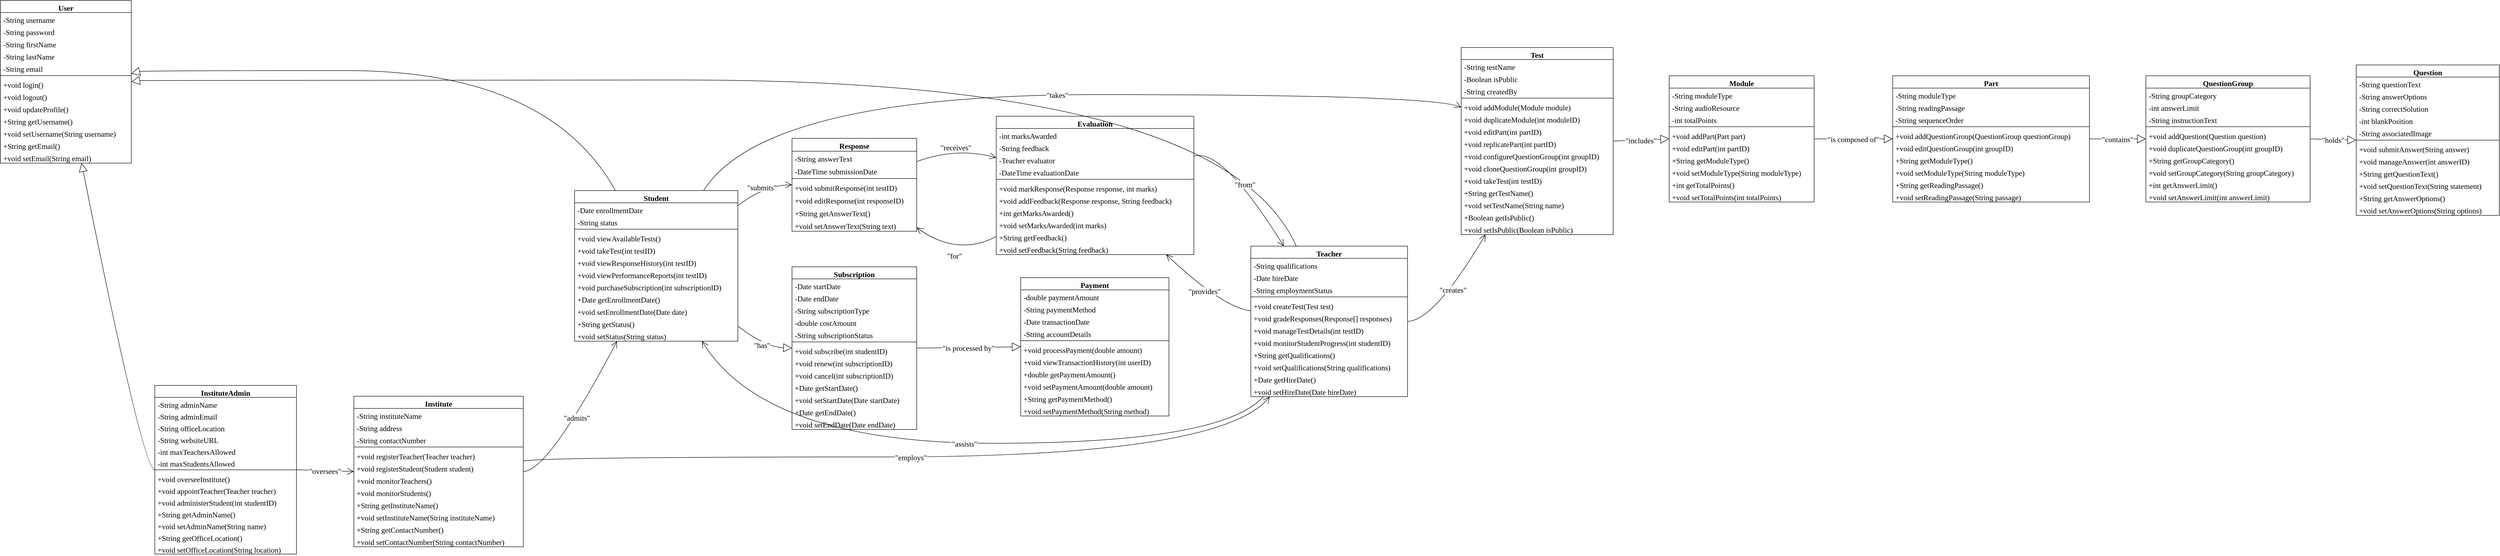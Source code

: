 <mxfile version="24.7.17">
  <diagram name="Page-1" id="9f46799a-70d6-7492-0946-bef42562c5a5">
    <mxGraphModel dx="1574" dy="1028" grid="1" gridSize="10" guides="1" tooltips="1" connect="1" arrows="1" fold="1" page="1" pageScale="1" pageWidth="1100" pageHeight="850" background="none" math="0" shadow="0">
      <root>
        <mxCell id="0" />
        <mxCell id="1" parent="0" />
        <mxCell id="uqK8QcpsEyStqq74XiFP-1" value="User" style="swimlane;fontStyle=1;align=center;verticalAlign=top;childLayout=stackLayout;horizontal=1;startSize=25.564;horizontalStack=0;resizeParent=1;resizeParentMax=0;resizeLast=0;collapsible=0;marginBottom=0;fontFamily=Ubuntu Mono;fontSource=https%3A%2F%2Ffonts.googleapis.com%2Fcss%3Ffamily%3DUbuntu%2BMono;fontSize=16;" vertex="1" parent="1">
          <mxGeometry x="130" y="99" width="278" height="345.564" as="geometry" />
        </mxCell>
        <mxCell id="uqK8QcpsEyStqq74XiFP-2" value="-String username" style="text;strokeColor=none;fillColor=none;align=left;verticalAlign=top;spacingLeft=4;spacingRight=4;overflow=hidden;rotatable=0;points=[[0,0.5],[1,0.5]];portConstraint=eastwest;fontFamily=Ubuntu Mono;fontSource=https%3A%2F%2Ffonts.googleapis.com%2Fcss%3Ffamily%3DUbuntu%2BMono;fontSize=16;" vertex="1" parent="uqK8QcpsEyStqq74XiFP-1">
          <mxGeometry y="25.564" width="278" height="26" as="geometry" />
        </mxCell>
        <mxCell id="uqK8QcpsEyStqq74XiFP-3" value="-String password" style="text;strokeColor=none;fillColor=none;align=left;verticalAlign=top;spacingLeft=4;spacingRight=4;overflow=hidden;rotatable=0;points=[[0,0.5],[1,0.5]];portConstraint=eastwest;fontFamily=Ubuntu Mono;fontSource=https%3A%2F%2Ffonts.googleapis.com%2Fcss%3Ffamily%3DUbuntu%2BMono;fontSize=16;" vertex="1" parent="uqK8QcpsEyStqq74XiFP-1">
          <mxGeometry y="51.564" width="278" height="26" as="geometry" />
        </mxCell>
        <mxCell id="uqK8QcpsEyStqq74XiFP-4" value="-String firstName" style="text;strokeColor=none;fillColor=none;align=left;verticalAlign=top;spacingLeft=4;spacingRight=4;overflow=hidden;rotatable=0;points=[[0,0.5],[1,0.5]];portConstraint=eastwest;fontFamily=Ubuntu Mono;fontSource=https%3A%2F%2Ffonts.googleapis.com%2Fcss%3Ffamily%3DUbuntu%2BMono;fontSize=16;" vertex="1" parent="uqK8QcpsEyStqq74XiFP-1">
          <mxGeometry y="77.564" width="278" height="26" as="geometry" />
        </mxCell>
        <mxCell id="uqK8QcpsEyStqq74XiFP-5" value="-String lastName" style="text;strokeColor=none;fillColor=none;align=left;verticalAlign=top;spacingLeft=4;spacingRight=4;overflow=hidden;rotatable=0;points=[[0,0.5],[1,0.5]];portConstraint=eastwest;fontFamily=Ubuntu Mono;fontSource=https%3A%2F%2Ffonts.googleapis.com%2Fcss%3Ffamily%3DUbuntu%2BMono;fontSize=16;" vertex="1" parent="uqK8QcpsEyStqq74XiFP-1">
          <mxGeometry y="103.564" width="278" height="26" as="geometry" />
        </mxCell>
        <mxCell id="uqK8QcpsEyStqq74XiFP-6" value="-String email" style="text;strokeColor=none;fillColor=none;align=left;verticalAlign=top;spacingLeft=4;spacingRight=4;overflow=hidden;rotatable=0;points=[[0,0.5],[1,0.5]];portConstraint=eastwest;fontFamily=Ubuntu Mono;fontSource=https%3A%2F%2Ffonts.googleapis.com%2Fcss%3Ffamily%3DUbuntu%2BMono;fontSize=16;" vertex="1" parent="uqK8QcpsEyStqq74XiFP-1">
          <mxGeometry y="129.564" width="278" height="26" as="geometry" />
        </mxCell>
        <mxCell id="uqK8QcpsEyStqq74XiFP-7" style="line;strokeWidth=1;fillColor=none;align=left;verticalAlign=middle;spacingTop=-1;spacingLeft=3;spacingRight=3;rotatable=0;labelPosition=right;points=[];portConstraint=eastwest;strokeColor=inherit;fontFamily=Ubuntu Mono;fontSource=https%3A%2F%2Ffonts.googleapis.com%2Fcss%3Ffamily%3DUbuntu%2BMono;fontSize=16;" vertex="1" parent="uqK8QcpsEyStqq74XiFP-1">
          <mxGeometry y="155.564" width="278" height="8" as="geometry" />
        </mxCell>
        <mxCell id="uqK8QcpsEyStqq74XiFP-8" value="+void login()" style="text;strokeColor=none;fillColor=none;align=left;verticalAlign=top;spacingLeft=4;spacingRight=4;overflow=hidden;rotatable=0;points=[[0,0.5],[1,0.5]];portConstraint=eastwest;fontFamily=Ubuntu Mono;fontSource=https%3A%2F%2Ffonts.googleapis.com%2Fcss%3Ffamily%3DUbuntu%2BMono;fontSize=16;" vertex="1" parent="uqK8QcpsEyStqq74XiFP-1">
          <mxGeometry y="163.564" width="278" height="26" as="geometry" />
        </mxCell>
        <mxCell id="uqK8QcpsEyStqq74XiFP-9" value="+void logout()" style="text;strokeColor=none;fillColor=none;align=left;verticalAlign=top;spacingLeft=4;spacingRight=4;overflow=hidden;rotatable=0;points=[[0,0.5],[1,0.5]];portConstraint=eastwest;fontFamily=Ubuntu Mono;fontSource=https%3A%2F%2Ffonts.googleapis.com%2Fcss%3Ffamily%3DUbuntu%2BMono;fontSize=16;" vertex="1" parent="uqK8QcpsEyStqq74XiFP-1">
          <mxGeometry y="189.564" width="278" height="26" as="geometry" />
        </mxCell>
        <mxCell id="uqK8QcpsEyStqq74XiFP-10" value="+void updateProfile()" style="text;strokeColor=none;fillColor=none;align=left;verticalAlign=top;spacingLeft=4;spacingRight=4;overflow=hidden;rotatable=0;points=[[0,0.5],[1,0.5]];portConstraint=eastwest;fontFamily=Ubuntu Mono;fontSource=https%3A%2F%2Ffonts.googleapis.com%2Fcss%3Ffamily%3DUbuntu%2BMono;fontSize=16;" vertex="1" parent="uqK8QcpsEyStqq74XiFP-1">
          <mxGeometry y="215.564" width="278" height="26" as="geometry" />
        </mxCell>
        <mxCell id="uqK8QcpsEyStqq74XiFP-11" value="+String getUsername()" style="text;strokeColor=none;fillColor=none;align=left;verticalAlign=top;spacingLeft=4;spacingRight=4;overflow=hidden;rotatable=0;points=[[0,0.5],[1,0.5]];portConstraint=eastwest;fontFamily=Ubuntu Mono;fontSource=https%3A%2F%2Ffonts.googleapis.com%2Fcss%3Ffamily%3DUbuntu%2BMono;fontSize=16;" vertex="1" parent="uqK8QcpsEyStqq74XiFP-1">
          <mxGeometry y="241.564" width="278" height="26" as="geometry" />
        </mxCell>
        <mxCell id="uqK8QcpsEyStqq74XiFP-12" value="+void setUsername(String username)" style="text;strokeColor=none;fillColor=none;align=left;verticalAlign=top;spacingLeft=4;spacingRight=4;overflow=hidden;rotatable=0;points=[[0,0.5],[1,0.5]];portConstraint=eastwest;fontFamily=Ubuntu Mono;fontSource=https%3A%2F%2Ffonts.googleapis.com%2Fcss%3Ffamily%3DUbuntu%2BMono;fontSize=16;" vertex="1" parent="uqK8QcpsEyStqq74XiFP-1">
          <mxGeometry y="267.564" width="278" height="26" as="geometry" />
        </mxCell>
        <mxCell id="uqK8QcpsEyStqq74XiFP-13" value="+String getEmail()" style="text;strokeColor=none;fillColor=none;align=left;verticalAlign=top;spacingLeft=4;spacingRight=4;overflow=hidden;rotatable=0;points=[[0,0.5],[1,0.5]];portConstraint=eastwest;fontFamily=Ubuntu Mono;fontSource=https%3A%2F%2Ffonts.googleapis.com%2Fcss%3Ffamily%3DUbuntu%2BMono;fontSize=16;" vertex="1" parent="uqK8QcpsEyStqq74XiFP-1">
          <mxGeometry y="293.564" width="278" height="26" as="geometry" />
        </mxCell>
        <mxCell id="uqK8QcpsEyStqq74XiFP-14" value="+void setEmail(String email)" style="text;strokeColor=none;fillColor=none;align=left;verticalAlign=top;spacingLeft=4;spacingRight=4;overflow=hidden;rotatable=0;points=[[0,0.5],[1,0.5]];portConstraint=eastwest;fontFamily=Ubuntu Mono;fontSource=https%3A%2F%2Ffonts.googleapis.com%2Fcss%3Ffamily%3DUbuntu%2BMono;fontSize=16;" vertex="1" parent="uqK8QcpsEyStqq74XiFP-1">
          <mxGeometry y="319.564" width="278" height="26" as="geometry" />
        </mxCell>
        <mxCell id="uqK8QcpsEyStqq74XiFP-15" value="Student" style="swimlane;fontStyle=1;align=center;verticalAlign=top;childLayout=stackLayout;horizontal=1;startSize=25.972;horizontalStack=0;resizeParent=1;resizeParentMax=0;resizeLast=0;collapsible=0;marginBottom=0;fontFamily=Ubuntu Mono;fontSource=https%3A%2F%2Ffonts.googleapis.com%2Fcss%3Ffamily%3DUbuntu%2BMono;fontSize=16;" vertex="1" parent="1">
          <mxGeometry x="1350" y="503" width="347" height="319.972" as="geometry" />
        </mxCell>
        <mxCell id="uqK8QcpsEyStqq74XiFP-16" value="-Date enrollmentDate" style="text;strokeColor=none;fillColor=none;align=left;verticalAlign=top;spacingLeft=4;spacingRight=4;overflow=hidden;rotatable=0;points=[[0,0.5],[1,0.5]];portConstraint=eastwest;fontFamily=Ubuntu Mono;fontSource=https%3A%2F%2Ffonts.googleapis.com%2Fcss%3Ffamily%3DUbuntu%2BMono;fontSize=16;" vertex="1" parent="uqK8QcpsEyStqq74XiFP-15">
          <mxGeometry y="25.972" width="347" height="26" as="geometry" />
        </mxCell>
        <mxCell id="uqK8QcpsEyStqq74XiFP-17" value="-String status" style="text;strokeColor=none;fillColor=none;align=left;verticalAlign=top;spacingLeft=4;spacingRight=4;overflow=hidden;rotatable=0;points=[[0,0.5],[1,0.5]];portConstraint=eastwest;fontFamily=Ubuntu Mono;fontSource=https%3A%2F%2Ffonts.googleapis.com%2Fcss%3Ffamily%3DUbuntu%2BMono;fontSize=16;" vertex="1" parent="uqK8QcpsEyStqq74XiFP-15">
          <mxGeometry y="51.972" width="347" height="26" as="geometry" />
        </mxCell>
        <mxCell id="uqK8QcpsEyStqq74XiFP-18" style="line;strokeWidth=1;fillColor=none;align=left;verticalAlign=middle;spacingTop=-1;spacingLeft=3;spacingRight=3;rotatable=0;labelPosition=right;points=[];portConstraint=eastwest;strokeColor=inherit;fontFamily=Ubuntu Mono;fontSource=https%3A%2F%2Ffonts.googleapis.com%2Fcss%3Ffamily%3DUbuntu%2BMono;fontSize=16;" vertex="1" parent="uqK8QcpsEyStqq74XiFP-15">
          <mxGeometry y="77.972" width="347" height="8" as="geometry" />
        </mxCell>
        <mxCell id="uqK8QcpsEyStqq74XiFP-19" value="+void viewAvailableTests()" style="text;strokeColor=none;fillColor=none;align=left;verticalAlign=top;spacingLeft=4;spacingRight=4;overflow=hidden;rotatable=0;points=[[0,0.5],[1,0.5]];portConstraint=eastwest;fontFamily=Ubuntu Mono;fontSource=https%3A%2F%2Ffonts.googleapis.com%2Fcss%3Ffamily%3DUbuntu%2BMono;fontSize=16;" vertex="1" parent="uqK8QcpsEyStqq74XiFP-15">
          <mxGeometry y="85.972" width="347" height="26" as="geometry" />
        </mxCell>
        <mxCell id="uqK8QcpsEyStqq74XiFP-20" value="+void takeTest(int testID)" style="text;strokeColor=none;fillColor=none;align=left;verticalAlign=top;spacingLeft=4;spacingRight=4;overflow=hidden;rotatable=0;points=[[0,0.5],[1,0.5]];portConstraint=eastwest;fontFamily=Ubuntu Mono;fontSource=https%3A%2F%2Ffonts.googleapis.com%2Fcss%3Ffamily%3DUbuntu%2BMono;fontSize=16;" vertex="1" parent="uqK8QcpsEyStqq74XiFP-15">
          <mxGeometry y="111.972" width="347" height="26" as="geometry" />
        </mxCell>
        <mxCell id="uqK8QcpsEyStqq74XiFP-21" value="+void viewResponseHistory(int testID)" style="text;strokeColor=none;fillColor=none;align=left;verticalAlign=top;spacingLeft=4;spacingRight=4;overflow=hidden;rotatable=0;points=[[0,0.5],[1,0.5]];portConstraint=eastwest;fontFamily=Ubuntu Mono;fontSource=https%3A%2F%2Ffonts.googleapis.com%2Fcss%3Ffamily%3DUbuntu%2BMono;fontSize=16;" vertex="1" parent="uqK8QcpsEyStqq74XiFP-15">
          <mxGeometry y="137.972" width="347" height="26" as="geometry" />
        </mxCell>
        <mxCell id="uqK8QcpsEyStqq74XiFP-22" value="+void viewPerformanceReports(int testID)" style="text;strokeColor=none;fillColor=none;align=left;verticalAlign=top;spacingLeft=4;spacingRight=4;overflow=hidden;rotatable=0;points=[[0,0.5],[1,0.5]];portConstraint=eastwest;fontFamily=Ubuntu Mono;fontSource=https%3A%2F%2Ffonts.googleapis.com%2Fcss%3Ffamily%3DUbuntu%2BMono;fontSize=16;" vertex="1" parent="uqK8QcpsEyStqq74XiFP-15">
          <mxGeometry y="163.972" width="347" height="26" as="geometry" />
        </mxCell>
        <mxCell id="uqK8QcpsEyStqq74XiFP-23" value="+void purchaseSubscription(int subscriptionID)" style="text;strokeColor=none;fillColor=none;align=left;verticalAlign=top;spacingLeft=4;spacingRight=4;overflow=hidden;rotatable=0;points=[[0,0.5],[1,0.5]];portConstraint=eastwest;fontFamily=Ubuntu Mono;fontSource=https%3A%2F%2Ffonts.googleapis.com%2Fcss%3Ffamily%3DUbuntu%2BMono;fontSize=16;" vertex="1" parent="uqK8QcpsEyStqq74XiFP-15">
          <mxGeometry y="189.972" width="347" height="26" as="geometry" />
        </mxCell>
        <mxCell id="uqK8QcpsEyStqq74XiFP-24" value="+Date getEnrollmentDate()" style="text;strokeColor=none;fillColor=none;align=left;verticalAlign=top;spacingLeft=4;spacingRight=4;overflow=hidden;rotatable=0;points=[[0,0.5],[1,0.5]];portConstraint=eastwest;fontFamily=Ubuntu Mono;fontSource=https%3A%2F%2Ffonts.googleapis.com%2Fcss%3Ffamily%3DUbuntu%2BMono;fontSize=16;" vertex="1" parent="uqK8QcpsEyStqq74XiFP-15">
          <mxGeometry y="215.972" width="347" height="26" as="geometry" />
        </mxCell>
        <mxCell id="uqK8QcpsEyStqq74XiFP-25" value="+void setEnrollmentDate(Date date)" style="text;strokeColor=none;fillColor=none;align=left;verticalAlign=top;spacingLeft=4;spacingRight=4;overflow=hidden;rotatable=0;points=[[0,0.5],[1,0.5]];portConstraint=eastwest;fontFamily=Ubuntu Mono;fontSource=https%3A%2F%2Ffonts.googleapis.com%2Fcss%3Ffamily%3DUbuntu%2BMono;fontSize=16;" vertex="1" parent="uqK8QcpsEyStqq74XiFP-15">
          <mxGeometry y="241.972" width="347" height="26" as="geometry" />
        </mxCell>
        <mxCell id="uqK8QcpsEyStqq74XiFP-26" value="+String getStatus()" style="text;strokeColor=none;fillColor=none;align=left;verticalAlign=top;spacingLeft=4;spacingRight=4;overflow=hidden;rotatable=0;points=[[0,0.5],[1,0.5]];portConstraint=eastwest;fontFamily=Ubuntu Mono;fontSource=https%3A%2F%2Ffonts.googleapis.com%2Fcss%3Ffamily%3DUbuntu%2BMono;fontSize=16;" vertex="1" parent="uqK8QcpsEyStqq74XiFP-15">
          <mxGeometry y="267.972" width="347" height="26" as="geometry" />
        </mxCell>
        <mxCell id="uqK8QcpsEyStqq74XiFP-27" value="+void setStatus(String status)" style="text;strokeColor=none;fillColor=none;align=left;verticalAlign=top;spacingLeft=4;spacingRight=4;overflow=hidden;rotatable=0;points=[[0,0.5],[1,0.5]];portConstraint=eastwest;fontFamily=Ubuntu Mono;fontSource=https%3A%2F%2Ffonts.googleapis.com%2Fcss%3Ffamily%3DUbuntu%2BMono;fontSize=16;" vertex="1" parent="uqK8QcpsEyStqq74XiFP-15">
          <mxGeometry y="293.972" width="347" height="26" as="geometry" />
        </mxCell>
        <mxCell id="uqK8QcpsEyStqq74XiFP-28" value="Teacher" style="swimlane;fontStyle=1;align=center;verticalAlign=top;childLayout=stackLayout;horizontal=1;startSize=25.88;horizontalStack=0;resizeParent=1;resizeParentMax=0;resizeLast=0;collapsible=0;marginBottom=0;fontFamily=Ubuntu Mono;fontSource=https%3A%2F%2Ffonts.googleapis.com%2Fcss%3Ffamily%3DUbuntu%2BMono;fontSize=16;" vertex="1" parent="1">
          <mxGeometry x="2787" y="621" width="333" height="319.88" as="geometry" />
        </mxCell>
        <mxCell id="uqK8QcpsEyStqq74XiFP-29" value="-String qualifications" style="text;strokeColor=none;fillColor=none;align=left;verticalAlign=top;spacingLeft=4;spacingRight=4;overflow=hidden;rotatable=0;points=[[0,0.5],[1,0.5]];portConstraint=eastwest;fontFamily=Ubuntu Mono;fontSource=https%3A%2F%2Ffonts.googleapis.com%2Fcss%3Ffamily%3DUbuntu%2BMono;fontSize=16;" vertex="1" parent="uqK8QcpsEyStqq74XiFP-28">
          <mxGeometry y="25.88" width="333" height="26" as="geometry" />
        </mxCell>
        <mxCell id="uqK8QcpsEyStqq74XiFP-30" value="-Date hireDate" style="text;strokeColor=none;fillColor=none;align=left;verticalAlign=top;spacingLeft=4;spacingRight=4;overflow=hidden;rotatable=0;points=[[0,0.5],[1,0.5]];portConstraint=eastwest;fontFamily=Ubuntu Mono;fontSource=https%3A%2F%2Ffonts.googleapis.com%2Fcss%3Ffamily%3DUbuntu%2BMono;fontSize=16;" vertex="1" parent="uqK8QcpsEyStqq74XiFP-28">
          <mxGeometry y="51.88" width="333" height="26" as="geometry" />
        </mxCell>
        <mxCell id="uqK8QcpsEyStqq74XiFP-31" value="-String employmentStatus" style="text;strokeColor=none;fillColor=none;align=left;verticalAlign=top;spacingLeft=4;spacingRight=4;overflow=hidden;rotatable=0;points=[[0,0.5],[1,0.5]];portConstraint=eastwest;fontFamily=Ubuntu Mono;fontSource=https%3A%2F%2Ffonts.googleapis.com%2Fcss%3Ffamily%3DUbuntu%2BMono;fontSize=16;" vertex="1" parent="uqK8QcpsEyStqq74XiFP-28">
          <mxGeometry y="77.88" width="333" height="26" as="geometry" />
        </mxCell>
        <mxCell id="uqK8QcpsEyStqq74XiFP-32" style="line;strokeWidth=1;fillColor=none;align=left;verticalAlign=middle;spacingTop=-1;spacingLeft=3;spacingRight=3;rotatable=0;labelPosition=right;points=[];portConstraint=eastwest;strokeColor=inherit;fontFamily=Ubuntu Mono;fontSource=https%3A%2F%2Ffonts.googleapis.com%2Fcss%3Ffamily%3DUbuntu%2BMono;fontSize=16;" vertex="1" parent="uqK8QcpsEyStqq74XiFP-28">
          <mxGeometry y="103.88" width="333" height="8" as="geometry" />
        </mxCell>
        <mxCell id="uqK8QcpsEyStqq74XiFP-33" value="+void createTest(Test test)" style="text;strokeColor=none;fillColor=none;align=left;verticalAlign=top;spacingLeft=4;spacingRight=4;overflow=hidden;rotatable=0;points=[[0,0.5],[1,0.5]];portConstraint=eastwest;fontFamily=Ubuntu Mono;fontSource=https%3A%2F%2Ffonts.googleapis.com%2Fcss%3Ffamily%3DUbuntu%2BMono;fontSize=16;" vertex="1" parent="uqK8QcpsEyStqq74XiFP-28">
          <mxGeometry y="111.88" width="333" height="26" as="geometry" />
        </mxCell>
        <mxCell id="uqK8QcpsEyStqq74XiFP-34" value="+void gradeResponses(Response[] responses)" style="text;strokeColor=none;fillColor=none;align=left;verticalAlign=top;spacingLeft=4;spacingRight=4;overflow=hidden;rotatable=0;points=[[0,0.5],[1,0.5]];portConstraint=eastwest;fontFamily=Ubuntu Mono;fontSource=https%3A%2F%2Ffonts.googleapis.com%2Fcss%3Ffamily%3DUbuntu%2BMono;fontSize=16;" vertex="1" parent="uqK8QcpsEyStqq74XiFP-28">
          <mxGeometry y="137.88" width="333" height="26" as="geometry" />
        </mxCell>
        <mxCell id="uqK8QcpsEyStqq74XiFP-35" value="+void manageTestDetails(int testID)" style="text;strokeColor=none;fillColor=none;align=left;verticalAlign=top;spacingLeft=4;spacingRight=4;overflow=hidden;rotatable=0;points=[[0,0.5],[1,0.5]];portConstraint=eastwest;fontFamily=Ubuntu Mono;fontSource=https%3A%2F%2Ffonts.googleapis.com%2Fcss%3Ffamily%3DUbuntu%2BMono;fontSize=16;" vertex="1" parent="uqK8QcpsEyStqq74XiFP-28">
          <mxGeometry y="163.88" width="333" height="26" as="geometry" />
        </mxCell>
        <mxCell id="uqK8QcpsEyStqq74XiFP-36" value="+void monitorStudentProgress(int studentID)" style="text;strokeColor=none;fillColor=none;align=left;verticalAlign=top;spacingLeft=4;spacingRight=4;overflow=hidden;rotatable=0;points=[[0,0.5],[1,0.5]];portConstraint=eastwest;fontFamily=Ubuntu Mono;fontSource=https%3A%2F%2Ffonts.googleapis.com%2Fcss%3Ffamily%3DUbuntu%2BMono;fontSize=16;" vertex="1" parent="uqK8QcpsEyStqq74XiFP-28">
          <mxGeometry y="189.88" width="333" height="26" as="geometry" />
        </mxCell>
        <mxCell id="uqK8QcpsEyStqq74XiFP-37" value="+String getQualifications()" style="text;strokeColor=none;fillColor=none;align=left;verticalAlign=top;spacingLeft=4;spacingRight=4;overflow=hidden;rotatable=0;points=[[0,0.5],[1,0.5]];portConstraint=eastwest;fontFamily=Ubuntu Mono;fontSource=https%3A%2F%2Ffonts.googleapis.com%2Fcss%3Ffamily%3DUbuntu%2BMono;fontSize=16;" vertex="1" parent="uqK8QcpsEyStqq74XiFP-28">
          <mxGeometry y="215.88" width="333" height="26" as="geometry" />
        </mxCell>
        <mxCell id="uqK8QcpsEyStqq74XiFP-38" value="+void setQualifications(String qualifications)" style="text;strokeColor=none;fillColor=none;align=left;verticalAlign=top;spacingLeft=4;spacingRight=4;overflow=hidden;rotatable=0;points=[[0,0.5],[1,0.5]];portConstraint=eastwest;fontFamily=Ubuntu Mono;fontSource=https%3A%2F%2Ffonts.googleapis.com%2Fcss%3Ffamily%3DUbuntu%2BMono;fontSize=16;" vertex="1" parent="uqK8QcpsEyStqq74XiFP-28">
          <mxGeometry y="241.88" width="333" height="26" as="geometry" />
        </mxCell>
        <mxCell id="uqK8QcpsEyStqq74XiFP-39" value="+Date getHireDate()" style="text;strokeColor=none;fillColor=none;align=left;verticalAlign=top;spacingLeft=4;spacingRight=4;overflow=hidden;rotatable=0;points=[[0,0.5],[1,0.5]];portConstraint=eastwest;fontFamily=Ubuntu Mono;fontSource=https%3A%2F%2Ffonts.googleapis.com%2Fcss%3Ffamily%3DUbuntu%2BMono;fontSize=16;" vertex="1" parent="uqK8QcpsEyStqq74XiFP-28">
          <mxGeometry y="267.88" width="333" height="26" as="geometry" />
        </mxCell>
        <mxCell id="uqK8QcpsEyStqq74XiFP-40" value="+void setHireDate(Date hireDate)" style="text;strokeColor=none;fillColor=none;align=left;verticalAlign=top;spacingLeft=4;spacingRight=4;overflow=hidden;rotatable=0;points=[[0,0.5],[1,0.5]];portConstraint=eastwest;fontFamily=Ubuntu Mono;fontSource=https%3A%2F%2Ffonts.googleapis.com%2Fcss%3Ffamily%3DUbuntu%2BMono;fontSize=16;" vertex="1" parent="uqK8QcpsEyStqq74XiFP-28">
          <mxGeometry y="293.88" width="333" height="26" as="geometry" />
        </mxCell>
        <mxCell id="uqK8QcpsEyStqq74XiFP-41" value="InstituteAdmin" style="swimlane;fontStyle=1;align=center;verticalAlign=top;childLayout=stackLayout;horizontal=1;startSize=25.373;horizontalStack=0;resizeParent=1;resizeParentMax=0;resizeLast=0;collapsible=0;marginBottom=0;fontFamily=Ubuntu Mono;fontSource=https%3A%2F%2Ffonts.googleapis.com%2Fcss%3Ffamily%3DUbuntu%2BMono;fontSize=16;" vertex="1" parent="1">
          <mxGeometry x="458" y="917" width="301" height="358.373" as="geometry" />
        </mxCell>
        <mxCell id="uqK8QcpsEyStqq74XiFP-42" value="-String adminName" style="text;strokeColor=none;fillColor=none;align=left;verticalAlign=top;spacingLeft=4;spacingRight=4;overflow=hidden;rotatable=0;points=[[0,0.5],[1,0.5]];portConstraint=eastwest;fontFamily=Ubuntu Mono;fontSource=https%3A%2F%2Ffonts.googleapis.com%2Fcss%3Ffamily%3DUbuntu%2BMono;fontSize=16;" vertex="1" parent="uqK8QcpsEyStqq74XiFP-41">
          <mxGeometry y="25.373" width="301" height="25" as="geometry" />
        </mxCell>
        <mxCell id="uqK8QcpsEyStqq74XiFP-43" value="-String adminEmail" style="text;strokeColor=none;fillColor=none;align=left;verticalAlign=top;spacingLeft=4;spacingRight=4;overflow=hidden;rotatable=0;points=[[0,0.5],[1,0.5]];portConstraint=eastwest;fontFamily=Ubuntu Mono;fontSource=https%3A%2F%2Ffonts.googleapis.com%2Fcss%3Ffamily%3DUbuntu%2BMono;fontSize=16;" vertex="1" parent="uqK8QcpsEyStqq74XiFP-41">
          <mxGeometry y="50.373" width="301" height="25" as="geometry" />
        </mxCell>
        <mxCell id="uqK8QcpsEyStqq74XiFP-44" value="-String officeLocation" style="text;strokeColor=none;fillColor=none;align=left;verticalAlign=top;spacingLeft=4;spacingRight=4;overflow=hidden;rotatable=0;points=[[0,0.5],[1,0.5]];portConstraint=eastwest;fontFamily=Ubuntu Mono;fontSource=https%3A%2F%2Ffonts.googleapis.com%2Fcss%3Ffamily%3DUbuntu%2BMono;fontSize=16;" vertex="1" parent="uqK8QcpsEyStqq74XiFP-41">
          <mxGeometry y="75.373" width="301" height="25" as="geometry" />
        </mxCell>
        <mxCell id="uqK8QcpsEyStqq74XiFP-45" value="-String websiteURL" style="text;strokeColor=none;fillColor=none;align=left;verticalAlign=top;spacingLeft=4;spacingRight=4;overflow=hidden;rotatable=0;points=[[0,0.5],[1,0.5]];portConstraint=eastwest;fontFamily=Ubuntu Mono;fontSource=https%3A%2F%2Ffonts.googleapis.com%2Fcss%3Ffamily%3DUbuntu%2BMono;fontSize=16;" vertex="1" parent="uqK8QcpsEyStqq74XiFP-41">
          <mxGeometry y="100.373" width="301" height="25" as="geometry" />
        </mxCell>
        <mxCell id="uqK8QcpsEyStqq74XiFP-46" value="-int maxTeachersAllowed" style="text;strokeColor=none;fillColor=none;align=left;verticalAlign=top;spacingLeft=4;spacingRight=4;overflow=hidden;rotatable=0;points=[[0,0.5],[1,0.5]];portConstraint=eastwest;fontFamily=Ubuntu Mono;fontSource=https%3A%2F%2Ffonts.googleapis.com%2Fcss%3Ffamily%3DUbuntu%2BMono;fontSize=16;" vertex="1" parent="uqK8QcpsEyStqq74XiFP-41">
          <mxGeometry y="125.373" width="301" height="25" as="geometry" />
        </mxCell>
        <mxCell id="uqK8QcpsEyStqq74XiFP-47" value="-int maxStudentsAllowed" style="text;strokeColor=none;fillColor=none;align=left;verticalAlign=top;spacingLeft=4;spacingRight=4;overflow=hidden;rotatable=0;points=[[0,0.5],[1,0.5]];portConstraint=eastwest;fontFamily=Ubuntu Mono;fontSource=https%3A%2F%2Ffonts.googleapis.com%2Fcss%3Ffamily%3DUbuntu%2BMono;fontSize=16;" vertex="1" parent="uqK8QcpsEyStqq74XiFP-41">
          <mxGeometry y="150.373" width="301" height="25" as="geometry" />
        </mxCell>
        <mxCell id="uqK8QcpsEyStqq74XiFP-48" style="line;strokeWidth=1;fillColor=none;align=left;verticalAlign=middle;spacingTop=-1;spacingLeft=3;spacingRight=3;rotatable=0;labelPosition=right;points=[];portConstraint=eastwest;strokeColor=inherit;fontFamily=Ubuntu Mono;fontSource=https%3A%2F%2Ffonts.googleapis.com%2Fcss%3Ffamily%3DUbuntu%2BMono;fontSize=16;" vertex="1" parent="uqK8QcpsEyStqq74XiFP-41">
          <mxGeometry y="175.373" width="301" height="8" as="geometry" />
        </mxCell>
        <mxCell id="uqK8QcpsEyStqq74XiFP-49" value="+void overseeInstitute()" style="text;strokeColor=none;fillColor=none;align=left;verticalAlign=top;spacingLeft=4;spacingRight=4;overflow=hidden;rotatable=0;points=[[0,0.5],[1,0.5]];portConstraint=eastwest;fontFamily=Ubuntu Mono;fontSource=https%3A%2F%2Ffonts.googleapis.com%2Fcss%3Ffamily%3DUbuntu%2BMono;fontSize=16;" vertex="1" parent="uqK8QcpsEyStqq74XiFP-41">
          <mxGeometry y="183.373" width="301" height="25" as="geometry" />
        </mxCell>
        <mxCell id="uqK8QcpsEyStqq74XiFP-50" value="+void appointTeacher(Teacher teacher)" style="text;strokeColor=none;fillColor=none;align=left;verticalAlign=top;spacingLeft=4;spacingRight=4;overflow=hidden;rotatable=0;points=[[0,0.5],[1,0.5]];portConstraint=eastwest;fontFamily=Ubuntu Mono;fontSource=https%3A%2F%2Ffonts.googleapis.com%2Fcss%3Ffamily%3DUbuntu%2BMono;fontSize=16;" vertex="1" parent="uqK8QcpsEyStqq74XiFP-41">
          <mxGeometry y="208.373" width="301" height="25" as="geometry" />
        </mxCell>
        <mxCell id="uqK8QcpsEyStqq74XiFP-51" value="+void administerStudent(int studentID)" style="text;strokeColor=none;fillColor=none;align=left;verticalAlign=top;spacingLeft=4;spacingRight=4;overflow=hidden;rotatable=0;points=[[0,0.5],[1,0.5]];portConstraint=eastwest;fontFamily=Ubuntu Mono;fontSource=https%3A%2F%2Ffonts.googleapis.com%2Fcss%3Ffamily%3DUbuntu%2BMono;fontSize=16;" vertex="1" parent="uqK8QcpsEyStqq74XiFP-41">
          <mxGeometry y="233.373" width="301" height="25" as="geometry" />
        </mxCell>
        <mxCell id="uqK8QcpsEyStqq74XiFP-52" value="+String getAdminName()" style="text;strokeColor=none;fillColor=none;align=left;verticalAlign=top;spacingLeft=4;spacingRight=4;overflow=hidden;rotatable=0;points=[[0,0.5],[1,0.5]];portConstraint=eastwest;fontFamily=Ubuntu Mono;fontSource=https%3A%2F%2Ffonts.googleapis.com%2Fcss%3Ffamily%3DUbuntu%2BMono;fontSize=16;" vertex="1" parent="uqK8QcpsEyStqq74XiFP-41">
          <mxGeometry y="258.373" width="301" height="25" as="geometry" />
        </mxCell>
        <mxCell id="uqK8QcpsEyStqq74XiFP-53" value="+void setAdminName(String name)" style="text;strokeColor=none;fillColor=none;align=left;verticalAlign=top;spacingLeft=4;spacingRight=4;overflow=hidden;rotatable=0;points=[[0,0.5],[1,0.5]];portConstraint=eastwest;fontFamily=Ubuntu Mono;fontSource=https%3A%2F%2Ffonts.googleapis.com%2Fcss%3Ffamily%3DUbuntu%2BMono;fontSize=16;" vertex="1" parent="uqK8QcpsEyStqq74XiFP-41">
          <mxGeometry y="283.373" width="301" height="25" as="geometry" />
        </mxCell>
        <mxCell id="uqK8QcpsEyStqq74XiFP-54" value="+String getOfficeLocation()" style="text;strokeColor=none;fillColor=none;align=left;verticalAlign=top;spacingLeft=4;spacingRight=4;overflow=hidden;rotatable=0;points=[[0,0.5],[1,0.5]];portConstraint=eastwest;fontFamily=Ubuntu Mono;fontSource=https%3A%2F%2Ffonts.googleapis.com%2Fcss%3Ffamily%3DUbuntu%2BMono;fontSize=16;" vertex="1" parent="uqK8QcpsEyStqq74XiFP-41">
          <mxGeometry y="308.373" width="301" height="25" as="geometry" />
        </mxCell>
        <mxCell id="uqK8QcpsEyStqq74XiFP-55" value="+void setOfficeLocation(String location)" style="text;strokeColor=none;fillColor=none;align=left;verticalAlign=top;spacingLeft=4;spacingRight=4;overflow=hidden;rotatable=0;points=[[0,0.5],[1,0.5]];portConstraint=eastwest;fontFamily=Ubuntu Mono;fontSource=https%3A%2F%2Ffonts.googleapis.com%2Fcss%3Ffamily%3DUbuntu%2BMono;fontSize=16;" vertex="1" parent="uqK8QcpsEyStqq74XiFP-41">
          <mxGeometry y="333.373" width="301" height="25" as="geometry" />
        </mxCell>
        <mxCell id="uqK8QcpsEyStqq74XiFP-56" value="Institute" style="swimlane;fontStyle=1;align=center;verticalAlign=top;childLayout=stackLayout;horizontal=1;startSize=25.88;horizontalStack=0;resizeParent=1;resizeParentMax=0;resizeLast=0;collapsible=0;marginBottom=0;fontFamily=Ubuntu Mono;fontSource=https%3A%2F%2Ffonts.googleapis.com%2Fcss%3Ffamily%3DUbuntu%2BMono;fontSize=16;" vertex="1" parent="1">
          <mxGeometry x="881" y="940" width="360" height="319.88" as="geometry" />
        </mxCell>
        <mxCell id="uqK8QcpsEyStqq74XiFP-57" value="-String instituteName" style="text;strokeColor=none;fillColor=none;align=left;verticalAlign=top;spacingLeft=4;spacingRight=4;overflow=hidden;rotatable=0;points=[[0,0.5],[1,0.5]];portConstraint=eastwest;fontFamily=Ubuntu Mono;fontSource=https%3A%2F%2Ffonts.googleapis.com%2Fcss%3Ffamily%3DUbuntu%2BMono;fontSize=16;" vertex="1" parent="uqK8QcpsEyStqq74XiFP-56">
          <mxGeometry y="25.88" width="360" height="26" as="geometry" />
        </mxCell>
        <mxCell id="uqK8QcpsEyStqq74XiFP-58" value="-String address" style="text;strokeColor=none;fillColor=none;align=left;verticalAlign=top;spacingLeft=4;spacingRight=4;overflow=hidden;rotatable=0;points=[[0,0.5],[1,0.5]];portConstraint=eastwest;fontFamily=Ubuntu Mono;fontSource=https%3A%2F%2Ffonts.googleapis.com%2Fcss%3Ffamily%3DUbuntu%2BMono;fontSize=16;" vertex="1" parent="uqK8QcpsEyStqq74XiFP-56">
          <mxGeometry y="51.88" width="360" height="26" as="geometry" />
        </mxCell>
        <mxCell id="uqK8QcpsEyStqq74XiFP-59" value="-String contactNumber" style="text;strokeColor=none;fillColor=none;align=left;verticalAlign=top;spacingLeft=4;spacingRight=4;overflow=hidden;rotatable=0;points=[[0,0.5],[1,0.5]];portConstraint=eastwest;fontFamily=Ubuntu Mono;fontSource=https%3A%2F%2Ffonts.googleapis.com%2Fcss%3Ffamily%3DUbuntu%2BMono;fontSize=16;" vertex="1" parent="uqK8QcpsEyStqq74XiFP-56">
          <mxGeometry y="77.88" width="360" height="26" as="geometry" />
        </mxCell>
        <mxCell id="uqK8QcpsEyStqq74XiFP-60" style="line;strokeWidth=1;fillColor=none;align=left;verticalAlign=middle;spacingTop=-1;spacingLeft=3;spacingRight=3;rotatable=0;labelPosition=right;points=[];portConstraint=eastwest;strokeColor=inherit;fontFamily=Ubuntu Mono;fontSource=https%3A%2F%2Ffonts.googleapis.com%2Fcss%3Ffamily%3DUbuntu%2BMono;fontSize=16;" vertex="1" parent="uqK8QcpsEyStqq74XiFP-56">
          <mxGeometry y="103.88" width="360" height="8" as="geometry" />
        </mxCell>
        <mxCell id="uqK8QcpsEyStqq74XiFP-61" value="+void registerTeacher(Teacher teacher)" style="text;strokeColor=none;fillColor=none;align=left;verticalAlign=top;spacingLeft=4;spacingRight=4;overflow=hidden;rotatable=0;points=[[0,0.5],[1,0.5]];portConstraint=eastwest;fontFamily=Ubuntu Mono;fontSource=https%3A%2F%2Ffonts.googleapis.com%2Fcss%3Ffamily%3DUbuntu%2BMono;fontSize=16;" vertex="1" parent="uqK8QcpsEyStqq74XiFP-56">
          <mxGeometry y="111.88" width="360" height="26" as="geometry" />
        </mxCell>
        <mxCell id="uqK8QcpsEyStqq74XiFP-62" value="+void registerStudent(Student student)" style="text;strokeColor=none;fillColor=none;align=left;verticalAlign=top;spacingLeft=4;spacingRight=4;overflow=hidden;rotatable=0;points=[[0,0.5],[1,0.5]];portConstraint=eastwest;fontFamily=Ubuntu Mono;fontSource=https%3A%2F%2Ffonts.googleapis.com%2Fcss%3Ffamily%3DUbuntu%2BMono;fontSize=16;" vertex="1" parent="uqK8QcpsEyStqq74XiFP-56">
          <mxGeometry y="137.88" width="360" height="26" as="geometry" />
        </mxCell>
        <mxCell id="uqK8QcpsEyStqq74XiFP-63" value="+void monitorTeachers()" style="text;strokeColor=none;fillColor=none;align=left;verticalAlign=top;spacingLeft=4;spacingRight=4;overflow=hidden;rotatable=0;points=[[0,0.5],[1,0.5]];portConstraint=eastwest;fontFamily=Ubuntu Mono;fontSource=https%3A%2F%2Ffonts.googleapis.com%2Fcss%3Ffamily%3DUbuntu%2BMono;fontSize=16;" vertex="1" parent="uqK8QcpsEyStqq74XiFP-56">
          <mxGeometry y="163.88" width="360" height="26" as="geometry" />
        </mxCell>
        <mxCell id="uqK8QcpsEyStqq74XiFP-64" value="+void monitorStudents()" style="text;strokeColor=none;fillColor=none;align=left;verticalAlign=top;spacingLeft=4;spacingRight=4;overflow=hidden;rotatable=0;points=[[0,0.5],[1,0.5]];portConstraint=eastwest;fontFamily=Ubuntu Mono;fontSource=https%3A%2F%2Ffonts.googleapis.com%2Fcss%3Ffamily%3DUbuntu%2BMono;fontSize=16;" vertex="1" parent="uqK8QcpsEyStqq74XiFP-56">
          <mxGeometry y="189.88" width="360" height="26" as="geometry" />
        </mxCell>
        <mxCell id="uqK8QcpsEyStqq74XiFP-65" value="+String getInstituteName()" style="text;strokeColor=none;fillColor=none;align=left;verticalAlign=top;spacingLeft=4;spacingRight=4;overflow=hidden;rotatable=0;points=[[0,0.5],[1,0.5]];portConstraint=eastwest;fontFamily=Ubuntu Mono;fontSource=https%3A%2F%2Ffonts.googleapis.com%2Fcss%3Ffamily%3DUbuntu%2BMono;fontSize=16;" vertex="1" parent="uqK8QcpsEyStqq74XiFP-56">
          <mxGeometry y="215.88" width="360" height="26" as="geometry" />
        </mxCell>
        <mxCell id="uqK8QcpsEyStqq74XiFP-66" value="+void setInstituteName(String instituteName)" style="text;strokeColor=none;fillColor=none;align=left;verticalAlign=top;spacingLeft=4;spacingRight=4;overflow=hidden;rotatable=0;points=[[0,0.5],[1,0.5]];portConstraint=eastwest;fontFamily=Ubuntu Mono;fontSource=https%3A%2F%2Ffonts.googleapis.com%2Fcss%3Ffamily%3DUbuntu%2BMono;fontSize=16;" vertex="1" parent="uqK8QcpsEyStqq74XiFP-56">
          <mxGeometry y="241.88" width="360" height="26" as="geometry" />
        </mxCell>
        <mxCell id="uqK8QcpsEyStqq74XiFP-67" value="+String getContactNumber()" style="text;strokeColor=none;fillColor=none;align=left;verticalAlign=top;spacingLeft=4;spacingRight=4;overflow=hidden;rotatable=0;points=[[0,0.5],[1,0.5]];portConstraint=eastwest;fontFamily=Ubuntu Mono;fontSource=https%3A%2F%2Ffonts.googleapis.com%2Fcss%3Ffamily%3DUbuntu%2BMono;fontSize=16;" vertex="1" parent="uqK8QcpsEyStqq74XiFP-56">
          <mxGeometry y="267.88" width="360" height="26" as="geometry" />
        </mxCell>
        <mxCell id="uqK8QcpsEyStqq74XiFP-68" value="+void setContactNumber(String contactNumber)" style="text;strokeColor=none;fillColor=none;align=left;verticalAlign=top;spacingLeft=4;spacingRight=4;overflow=hidden;rotatable=0;points=[[0,0.5],[1,0.5]];portConstraint=eastwest;fontFamily=Ubuntu Mono;fontSource=https%3A%2F%2Ffonts.googleapis.com%2Fcss%3Ffamily%3DUbuntu%2BMono;fontSize=16;" vertex="1" parent="uqK8QcpsEyStqq74XiFP-56">
          <mxGeometry y="293.88" width="360" height="26" as="geometry" />
        </mxCell>
        <mxCell id="uqK8QcpsEyStqq74XiFP-69" value="Test" style="swimlane;fontStyle=1;align=center;verticalAlign=top;childLayout=stackLayout;horizontal=1;startSize=25.504;horizontalStack=0;resizeParent=1;resizeParentMax=0;resizeLast=0;collapsible=0;marginBottom=0;fontFamily=Ubuntu Mono;fontSource=https%3A%2F%2Ffonts.googleapis.com%2Fcss%3Ffamily%3DUbuntu%2BMono;fontSize=16;" vertex="1" parent="1">
          <mxGeometry x="3234" y="199" width="323" height="397.504" as="geometry" />
        </mxCell>
        <mxCell id="uqK8QcpsEyStqq74XiFP-70" value="-String testName" style="text;strokeColor=none;fillColor=none;align=left;verticalAlign=top;spacingLeft=4;spacingRight=4;overflow=hidden;rotatable=0;points=[[0,0.5],[1,0.5]];portConstraint=eastwest;fontFamily=Ubuntu Mono;fontSource=https%3A%2F%2Ffonts.googleapis.com%2Fcss%3Ffamily%3DUbuntu%2BMono;fontSize=16;" vertex="1" parent="uqK8QcpsEyStqq74XiFP-69">
          <mxGeometry y="25.504" width="323" height="26" as="geometry" />
        </mxCell>
        <mxCell id="uqK8QcpsEyStqq74XiFP-71" value="-Boolean isPublic" style="text;strokeColor=none;fillColor=none;align=left;verticalAlign=top;spacingLeft=4;spacingRight=4;overflow=hidden;rotatable=0;points=[[0,0.5],[1,0.5]];portConstraint=eastwest;fontFamily=Ubuntu Mono;fontSource=https%3A%2F%2Ffonts.googleapis.com%2Fcss%3Ffamily%3DUbuntu%2BMono;fontSize=16;" vertex="1" parent="uqK8QcpsEyStqq74XiFP-69">
          <mxGeometry y="51.504" width="323" height="26" as="geometry" />
        </mxCell>
        <mxCell id="uqK8QcpsEyStqq74XiFP-72" value="-String createdBy" style="text;strokeColor=none;fillColor=none;align=left;verticalAlign=top;spacingLeft=4;spacingRight=4;overflow=hidden;rotatable=0;points=[[0,0.5],[1,0.5]];portConstraint=eastwest;fontFamily=Ubuntu Mono;fontSource=https%3A%2F%2Ffonts.googleapis.com%2Fcss%3Ffamily%3DUbuntu%2BMono;fontSize=16;" vertex="1" parent="uqK8QcpsEyStqq74XiFP-69">
          <mxGeometry y="77.504" width="323" height="26" as="geometry" />
        </mxCell>
        <mxCell id="uqK8QcpsEyStqq74XiFP-73" style="line;strokeWidth=1;fillColor=none;align=left;verticalAlign=middle;spacingTop=-1;spacingLeft=3;spacingRight=3;rotatable=0;labelPosition=right;points=[];portConstraint=eastwest;strokeColor=inherit;fontFamily=Ubuntu Mono;fontSource=https%3A%2F%2Ffonts.googleapis.com%2Fcss%3Ffamily%3DUbuntu%2BMono;fontSize=16;" vertex="1" parent="uqK8QcpsEyStqq74XiFP-69">
          <mxGeometry y="103.504" width="323" height="8" as="geometry" />
        </mxCell>
        <mxCell id="uqK8QcpsEyStqq74XiFP-74" value="+void addModule(Module module)" style="text;strokeColor=none;fillColor=none;align=left;verticalAlign=top;spacingLeft=4;spacingRight=4;overflow=hidden;rotatable=0;points=[[0,0.5],[1,0.5]];portConstraint=eastwest;fontFamily=Ubuntu Mono;fontSource=https%3A%2F%2Ffonts.googleapis.com%2Fcss%3Ffamily%3DUbuntu%2BMono;fontSize=16;" vertex="1" parent="uqK8QcpsEyStqq74XiFP-69">
          <mxGeometry y="111.504" width="323" height="26" as="geometry" />
        </mxCell>
        <mxCell id="uqK8QcpsEyStqq74XiFP-75" value="+void duplicateModule(int moduleID)" style="text;strokeColor=none;fillColor=none;align=left;verticalAlign=top;spacingLeft=4;spacingRight=4;overflow=hidden;rotatable=0;points=[[0,0.5],[1,0.5]];portConstraint=eastwest;fontFamily=Ubuntu Mono;fontSource=https%3A%2F%2Ffonts.googleapis.com%2Fcss%3Ffamily%3DUbuntu%2BMono;fontSize=16;" vertex="1" parent="uqK8QcpsEyStqq74XiFP-69">
          <mxGeometry y="137.504" width="323" height="26" as="geometry" />
        </mxCell>
        <mxCell id="uqK8QcpsEyStqq74XiFP-76" value="+void editPart(int partID)" style="text;strokeColor=none;fillColor=none;align=left;verticalAlign=top;spacingLeft=4;spacingRight=4;overflow=hidden;rotatable=0;points=[[0,0.5],[1,0.5]];portConstraint=eastwest;fontFamily=Ubuntu Mono;fontSource=https%3A%2F%2Ffonts.googleapis.com%2Fcss%3Ffamily%3DUbuntu%2BMono;fontSize=16;" vertex="1" parent="uqK8QcpsEyStqq74XiFP-69">
          <mxGeometry y="163.504" width="323" height="26" as="geometry" />
        </mxCell>
        <mxCell id="uqK8QcpsEyStqq74XiFP-77" value="+void replicatePart(int partID)" style="text;strokeColor=none;fillColor=none;align=left;verticalAlign=top;spacingLeft=4;spacingRight=4;overflow=hidden;rotatable=0;points=[[0,0.5],[1,0.5]];portConstraint=eastwest;fontFamily=Ubuntu Mono;fontSource=https%3A%2F%2Ffonts.googleapis.com%2Fcss%3Ffamily%3DUbuntu%2BMono;fontSize=16;" vertex="1" parent="uqK8QcpsEyStqq74XiFP-69">
          <mxGeometry y="189.504" width="323" height="26" as="geometry" />
        </mxCell>
        <mxCell id="uqK8QcpsEyStqq74XiFP-78" value="+void configureQuestionGroup(int groupID)" style="text;strokeColor=none;fillColor=none;align=left;verticalAlign=top;spacingLeft=4;spacingRight=4;overflow=hidden;rotatable=0;points=[[0,0.5],[1,0.5]];portConstraint=eastwest;fontFamily=Ubuntu Mono;fontSource=https%3A%2F%2Ffonts.googleapis.com%2Fcss%3Ffamily%3DUbuntu%2BMono;fontSize=16;" vertex="1" parent="uqK8QcpsEyStqq74XiFP-69">
          <mxGeometry y="215.504" width="323" height="26" as="geometry" />
        </mxCell>
        <mxCell id="uqK8QcpsEyStqq74XiFP-79" value="+void cloneQuestionGroup(int groupID)" style="text;strokeColor=none;fillColor=none;align=left;verticalAlign=top;spacingLeft=4;spacingRight=4;overflow=hidden;rotatable=0;points=[[0,0.5],[1,0.5]];portConstraint=eastwest;fontFamily=Ubuntu Mono;fontSource=https%3A%2F%2Ffonts.googleapis.com%2Fcss%3Ffamily%3DUbuntu%2BMono;fontSize=16;" vertex="1" parent="uqK8QcpsEyStqq74XiFP-69">
          <mxGeometry y="241.504" width="323" height="26" as="geometry" />
        </mxCell>
        <mxCell id="uqK8QcpsEyStqq74XiFP-80" value="+void takeTest(int testID)" style="text;strokeColor=none;fillColor=none;align=left;verticalAlign=top;spacingLeft=4;spacingRight=4;overflow=hidden;rotatable=0;points=[[0,0.5],[1,0.5]];portConstraint=eastwest;fontFamily=Ubuntu Mono;fontSource=https%3A%2F%2Ffonts.googleapis.com%2Fcss%3Ffamily%3DUbuntu%2BMono;fontSize=16;" vertex="1" parent="uqK8QcpsEyStqq74XiFP-69">
          <mxGeometry y="267.504" width="323" height="26" as="geometry" />
        </mxCell>
        <mxCell id="uqK8QcpsEyStqq74XiFP-81" value="+String getTestName()" style="text;strokeColor=none;fillColor=none;align=left;verticalAlign=top;spacingLeft=4;spacingRight=4;overflow=hidden;rotatable=0;points=[[0,0.5],[1,0.5]];portConstraint=eastwest;fontFamily=Ubuntu Mono;fontSource=https%3A%2F%2Ffonts.googleapis.com%2Fcss%3Ffamily%3DUbuntu%2BMono;fontSize=16;" vertex="1" parent="uqK8QcpsEyStqq74XiFP-69">
          <mxGeometry y="293.504" width="323" height="26" as="geometry" />
        </mxCell>
        <mxCell id="uqK8QcpsEyStqq74XiFP-82" value="+void setTestName(String name)" style="text;strokeColor=none;fillColor=none;align=left;verticalAlign=top;spacingLeft=4;spacingRight=4;overflow=hidden;rotatable=0;points=[[0,0.5],[1,0.5]];portConstraint=eastwest;fontFamily=Ubuntu Mono;fontSource=https%3A%2F%2Ffonts.googleapis.com%2Fcss%3Ffamily%3DUbuntu%2BMono;fontSize=16;" vertex="1" parent="uqK8QcpsEyStqq74XiFP-69">
          <mxGeometry y="319.504" width="323" height="26" as="geometry" />
        </mxCell>
        <mxCell id="uqK8QcpsEyStqq74XiFP-83" value="+Boolean getIsPublic()" style="text;strokeColor=none;fillColor=none;align=left;verticalAlign=top;spacingLeft=4;spacingRight=4;overflow=hidden;rotatable=0;points=[[0,0.5],[1,0.5]];portConstraint=eastwest;fontFamily=Ubuntu Mono;fontSource=https%3A%2F%2Ffonts.googleapis.com%2Fcss%3Ffamily%3DUbuntu%2BMono;fontSize=16;" vertex="1" parent="uqK8QcpsEyStqq74XiFP-69">
          <mxGeometry y="345.504" width="323" height="26" as="geometry" />
        </mxCell>
        <mxCell id="uqK8QcpsEyStqq74XiFP-84" value="+void setIsPublic(Boolean isPublic)" style="text;strokeColor=none;fillColor=none;align=left;verticalAlign=top;spacingLeft=4;spacingRight=4;overflow=hidden;rotatable=0;points=[[0,0.5],[1,0.5]];portConstraint=eastwest;fontFamily=Ubuntu Mono;fontSource=https%3A%2F%2Ffonts.googleapis.com%2Fcss%3Ffamily%3DUbuntu%2BMono;fontSize=16;" vertex="1" parent="uqK8QcpsEyStqq74XiFP-69">
          <mxGeometry y="371.504" width="323" height="26" as="geometry" />
        </mxCell>
        <mxCell id="uqK8QcpsEyStqq74XiFP-85" value="Module" style="swimlane;fontStyle=1;align=center;verticalAlign=top;childLayout=stackLayout;horizontal=1;startSize=26.256;horizontalStack=0;resizeParent=1;resizeParentMax=0;resizeLast=0;collapsible=0;marginBottom=0;fontFamily=Ubuntu Mono;fontSource=https%3A%2F%2Ffonts.googleapis.com%2Fcss%3Ffamily%3DUbuntu%2BMono;fontSize=16;" vertex="1" parent="1">
          <mxGeometry x="3676" y="259" width="308" height="268.256" as="geometry" />
        </mxCell>
        <mxCell id="uqK8QcpsEyStqq74XiFP-86" value="-String moduleType" style="text;strokeColor=none;fillColor=none;align=left;verticalAlign=top;spacingLeft=4;spacingRight=4;overflow=hidden;rotatable=0;points=[[0,0.5],[1,0.5]];portConstraint=eastwest;fontFamily=Ubuntu Mono;fontSource=https%3A%2F%2Ffonts.googleapis.com%2Fcss%3Ffamily%3DUbuntu%2BMono;fontSize=16;" vertex="1" parent="uqK8QcpsEyStqq74XiFP-85">
          <mxGeometry y="26.256" width="308" height="26" as="geometry" />
        </mxCell>
        <mxCell id="uqK8QcpsEyStqq74XiFP-87" value="-String audioResource" style="text;strokeColor=none;fillColor=none;align=left;verticalAlign=top;spacingLeft=4;spacingRight=4;overflow=hidden;rotatable=0;points=[[0,0.5],[1,0.5]];portConstraint=eastwest;fontFamily=Ubuntu Mono;fontSource=https%3A%2F%2Ffonts.googleapis.com%2Fcss%3Ffamily%3DUbuntu%2BMono;fontSize=16;" vertex="1" parent="uqK8QcpsEyStqq74XiFP-85">
          <mxGeometry y="52.256" width="308" height="26" as="geometry" />
        </mxCell>
        <mxCell id="uqK8QcpsEyStqq74XiFP-88" value="-int totalPoints" style="text;strokeColor=none;fillColor=none;align=left;verticalAlign=top;spacingLeft=4;spacingRight=4;overflow=hidden;rotatable=0;points=[[0,0.5],[1,0.5]];portConstraint=eastwest;fontFamily=Ubuntu Mono;fontSource=https%3A%2F%2Ffonts.googleapis.com%2Fcss%3Ffamily%3DUbuntu%2BMono;fontSize=16;" vertex="1" parent="uqK8QcpsEyStqq74XiFP-85">
          <mxGeometry y="78.256" width="308" height="26" as="geometry" />
        </mxCell>
        <mxCell id="uqK8QcpsEyStqq74XiFP-89" style="line;strokeWidth=1;fillColor=none;align=left;verticalAlign=middle;spacingTop=-1;spacingLeft=3;spacingRight=3;rotatable=0;labelPosition=right;points=[];portConstraint=eastwest;strokeColor=inherit;fontFamily=Ubuntu Mono;fontSource=https%3A%2F%2Ffonts.googleapis.com%2Fcss%3Ffamily%3DUbuntu%2BMono;fontSize=16;" vertex="1" parent="uqK8QcpsEyStqq74XiFP-85">
          <mxGeometry y="104.256" width="308" height="8" as="geometry" />
        </mxCell>
        <mxCell id="uqK8QcpsEyStqq74XiFP-90" value="+void addPart(Part part)" style="text;strokeColor=none;fillColor=none;align=left;verticalAlign=top;spacingLeft=4;spacingRight=4;overflow=hidden;rotatable=0;points=[[0,0.5],[1,0.5]];portConstraint=eastwest;fontFamily=Ubuntu Mono;fontSource=https%3A%2F%2Ffonts.googleapis.com%2Fcss%3Ffamily%3DUbuntu%2BMono;fontSize=16;" vertex="1" parent="uqK8QcpsEyStqq74XiFP-85">
          <mxGeometry y="112.256" width="308" height="26" as="geometry" />
        </mxCell>
        <mxCell id="uqK8QcpsEyStqq74XiFP-91" value="+void editPart(int partID)" style="text;strokeColor=none;fillColor=none;align=left;verticalAlign=top;spacingLeft=4;spacingRight=4;overflow=hidden;rotatable=0;points=[[0,0.5],[1,0.5]];portConstraint=eastwest;fontFamily=Ubuntu Mono;fontSource=https%3A%2F%2Ffonts.googleapis.com%2Fcss%3Ffamily%3DUbuntu%2BMono;fontSize=16;" vertex="1" parent="uqK8QcpsEyStqq74XiFP-85">
          <mxGeometry y="138.256" width="308" height="26" as="geometry" />
        </mxCell>
        <mxCell id="uqK8QcpsEyStqq74XiFP-92" value="+String getModuleType()" style="text;strokeColor=none;fillColor=none;align=left;verticalAlign=top;spacingLeft=4;spacingRight=4;overflow=hidden;rotatable=0;points=[[0,0.5],[1,0.5]];portConstraint=eastwest;fontFamily=Ubuntu Mono;fontSource=https%3A%2F%2Ffonts.googleapis.com%2Fcss%3Ffamily%3DUbuntu%2BMono;fontSize=16;" vertex="1" parent="uqK8QcpsEyStqq74XiFP-85">
          <mxGeometry y="164.256" width="308" height="26" as="geometry" />
        </mxCell>
        <mxCell id="uqK8QcpsEyStqq74XiFP-93" value="+void setModuleType(String moduleType)" style="text;strokeColor=none;fillColor=none;align=left;verticalAlign=top;spacingLeft=4;spacingRight=4;overflow=hidden;rotatable=0;points=[[0,0.5],[1,0.5]];portConstraint=eastwest;fontFamily=Ubuntu Mono;fontSource=https%3A%2F%2Ffonts.googleapis.com%2Fcss%3Ffamily%3DUbuntu%2BMono;fontSize=16;" vertex="1" parent="uqK8QcpsEyStqq74XiFP-85">
          <mxGeometry y="190.256" width="308" height="26" as="geometry" />
        </mxCell>
        <mxCell id="uqK8QcpsEyStqq74XiFP-94" value="+int getTotalPoints()" style="text;strokeColor=none;fillColor=none;align=left;verticalAlign=top;spacingLeft=4;spacingRight=4;overflow=hidden;rotatable=0;points=[[0,0.5],[1,0.5]];portConstraint=eastwest;fontFamily=Ubuntu Mono;fontSource=https%3A%2F%2Ffonts.googleapis.com%2Fcss%3Ffamily%3DUbuntu%2BMono;fontSize=16;" vertex="1" parent="uqK8QcpsEyStqq74XiFP-85">
          <mxGeometry y="216.256" width="308" height="26" as="geometry" />
        </mxCell>
        <mxCell id="uqK8QcpsEyStqq74XiFP-95" value="+void setTotalPoints(int totalPoints)" style="text;strokeColor=none;fillColor=none;align=left;verticalAlign=top;spacingLeft=4;spacingRight=4;overflow=hidden;rotatable=0;points=[[0,0.5],[1,0.5]];portConstraint=eastwest;fontFamily=Ubuntu Mono;fontSource=https%3A%2F%2Ffonts.googleapis.com%2Fcss%3Ffamily%3DUbuntu%2BMono;fontSize=16;" vertex="1" parent="uqK8QcpsEyStqq74XiFP-85">
          <mxGeometry y="242.256" width="308" height="26" as="geometry" />
        </mxCell>
        <mxCell id="uqK8QcpsEyStqq74XiFP-96" value="Part" style="swimlane;fontStyle=1;align=center;verticalAlign=top;childLayout=stackLayout;horizontal=1;startSize=26.256;horizontalStack=0;resizeParent=1;resizeParentMax=0;resizeLast=0;collapsible=0;marginBottom=0;fontFamily=Ubuntu Mono;fontSource=https%3A%2F%2Ffonts.googleapis.com%2Fcss%3Ffamily%3DUbuntu%2BMono;fontSize=16;" vertex="1" parent="1">
          <mxGeometry x="4151" y="259" width="418" height="268.256" as="geometry" />
        </mxCell>
        <mxCell id="uqK8QcpsEyStqq74XiFP-97" value="-String moduleType" style="text;strokeColor=none;fillColor=none;align=left;verticalAlign=top;spacingLeft=4;spacingRight=4;overflow=hidden;rotatable=0;points=[[0,0.5],[1,0.5]];portConstraint=eastwest;fontFamily=Ubuntu Mono;fontSource=https%3A%2F%2Ffonts.googleapis.com%2Fcss%3Ffamily%3DUbuntu%2BMono;fontSize=16;" vertex="1" parent="uqK8QcpsEyStqq74XiFP-96">
          <mxGeometry y="26.256" width="418" height="26" as="geometry" />
        </mxCell>
        <mxCell id="uqK8QcpsEyStqq74XiFP-98" value="-String readingPassage" style="text;strokeColor=none;fillColor=none;align=left;verticalAlign=top;spacingLeft=4;spacingRight=4;overflow=hidden;rotatable=0;points=[[0,0.5],[1,0.5]];portConstraint=eastwest;fontFamily=Ubuntu Mono;fontSource=https%3A%2F%2Ffonts.googleapis.com%2Fcss%3Ffamily%3DUbuntu%2BMono;fontSize=16;" vertex="1" parent="uqK8QcpsEyStqq74XiFP-96">
          <mxGeometry y="52.256" width="418" height="26" as="geometry" />
        </mxCell>
        <mxCell id="uqK8QcpsEyStqq74XiFP-99" value="-String sequenceOrder" style="text;strokeColor=none;fillColor=none;align=left;verticalAlign=top;spacingLeft=4;spacingRight=4;overflow=hidden;rotatable=0;points=[[0,0.5],[1,0.5]];portConstraint=eastwest;fontFamily=Ubuntu Mono;fontSource=https%3A%2F%2Ffonts.googleapis.com%2Fcss%3Ffamily%3DUbuntu%2BMono;fontSize=16;" vertex="1" parent="uqK8QcpsEyStqq74XiFP-96">
          <mxGeometry y="78.256" width="418" height="26" as="geometry" />
        </mxCell>
        <mxCell id="uqK8QcpsEyStqq74XiFP-100" style="line;strokeWidth=1;fillColor=none;align=left;verticalAlign=middle;spacingTop=-1;spacingLeft=3;spacingRight=3;rotatable=0;labelPosition=right;points=[];portConstraint=eastwest;strokeColor=inherit;fontFamily=Ubuntu Mono;fontSource=https%3A%2F%2Ffonts.googleapis.com%2Fcss%3Ffamily%3DUbuntu%2BMono;fontSize=16;" vertex="1" parent="uqK8QcpsEyStqq74XiFP-96">
          <mxGeometry y="104.256" width="418" height="8" as="geometry" />
        </mxCell>
        <mxCell id="uqK8QcpsEyStqq74XiFP-101" value="+void addQuestionGroup(QuestionGroup questionGroup)" style="text;strokeColor=none;fillColor=none;align=left;verticalAlign=top;spacingLeft=4;spacingRight=4;overflow=hidden;rotatable=0;points=[[0,0.5],[1,0.5]];portConstraint=eastwest;fontFamily=Ubuntu Mono;fontSource=https%3A%2F%2Ffonts.googleapis.com%2Fcss%3Ffamily%3DUbuntu%2BMono;fontSize=16;" vertex="1" parent="uqK8QcpsEyStqq74XiFP-96">
          <mxGeometry y="112.256" width="418" height="26" as="geometry" />
        </mxCell>
        <mxCell id="uqK8QcpsEyStqq74XiFP-102" value="+void editQuestionGroup(int groupID)" style="text;strokeColor=none;fillColor=none;align=left;verticalAlign=top;spacingLeft=4;spacingRight=4;overflow=hidden;rotatable=0;points=[[0,0.5],[1,0.5]];portConstraint=eastwest;fontFamily=Ubuntu Mono;fontSource=https%3A%2F%2Ffonts.googleapis.com%2Fcss%3Ffamily%3DUbuntu%2BMono;fontSize=16;" vertex="1" parent="uqK8QcpsEyStqq74XiFP-96">
          <mxGeometry y="138.256" width="418" height="26" as="geometry" />
        </mxCell>
        <mxCell id="uqK8QcpsEyStqq74XiFP-103" value="+String getModuleType()" style="text;strokeColor=none;fillColor=none;align=left;verticalAlign=top;spacingLeft=4;spacingRight=4;overflow=hidden;rotatable=0;points=[[0,0.5],[1,0.5]];portConstraint=eastwest;fontFamily=Ubuntu Mono;fontSource=https%3A%2F%2Ffonts.googleapis.com%2Fcss%3Ffamily%3DUbuntu%2BMono;fontSize=16;" vertex="1" parent="uqK8QcpsEyStqq74XiFP-96">
          <mxGeometry y="164.256" width="418" height="26" as="geometry" />
        </mxCell>
        <mxCell id="uqK8QcpsEyStqq74XiFP-104" value="+void setModuleType(String moduleType)" style="text;strokeColor=none;fillColor=none;align=left;verticalAlign=top;spacingLeft=4;spacingRight=4;overflow=hidden;rotatable=0;points=[[0,0.5],[1,0.5]];portConstraint=eastwest;fontFamily=Ubuntu Mono;fontSource=https%3A%2F%2Ffonts.googleapis.com%2Fcss%3Ffamily%3DUbuntu%2BMono;fontSize=16;" vertex="1" parent="uqK8QcpsEyStqq74XiFP-96">
          <mxGeometry y="190.256" width="418" height="26" as="geometry" />
        </mxCell>
        <mxCell id="uqK8QcpsEyStqq74XiFP-105" value="+String getReadingPassage()" style="text;strokeColor=none;fillColor=none;align=left;verticalAlign=top;spacingLeft=4;spacingRight=4;overflow=hidden;rotatable=0;points=[[0,0.5],[1,0.5]];portConstraint=eastwest;fontFamily=Ubuntu Mono;fontSource=https%3A%2F%2Ffonts.googleapis.com%2Fcss%3Ffamily%3DUbuntu%2BMono;fontSize=16;" vertex="1" parent="uqK8QcpsEyStqq74XiFP-96">
          <mxGeometry y="216.256" width="418" height="26" as="geometry" />
        </mxCell>
        <mxCell id="uqK8QcpsEyStqq74XiFP-106" value="+void setReadingPassage(String passage)" style="text;strokeColor=none;fillColor=none;align=left;verticalAlign=top;spacingLeft=4;spacingRight=4;overflow=hidden;rotatable=0;points=[[0,0.5],[1,0.5]];portConstraint=eastwest;fontFamily=Ubuntu Mono;fontSource=https%3A%2F%2Ffonts.googleapis.com%2Fcss%3Ffamily%3DUbuntu%2BMono;fontSize=16;" vertex="1" parent="uqK8QcpsEyStqq74XiFP-96">
          <mxGeometry y="242.256" width="418" height="26" as="geometry" />
        </mxCell>
        <mxCell id="uqK8QcpsEyStqq74XiFP-107" value="QuestionGroup" style="swimlane;fontStyle=1;align=center;verticalAlign=top;childLayout=stackLayout;horizontal=1;startSize=26.256;horizontalStack=0;resizeParent=1;resizeParentMax=0;resizeLast=0;collapsible=0;marginBottom=0;fontFamily=Ubuntu Mono;fontSource=https%3A%2F%2Ffonts.googleapis.com%2Fcss%3Ffamily%3DUbuntu%2BMono;fontSize=16;" vertex="1" parent="1">
          <mxGeometry x="4689" y="259" width="349" height="268.256" as="geometry" />
        </mxCell>
        <mxCell id="uqK8QcpsEyStqq74XiFP-108" value="-String groupCategory" style="text;strokeColor=none;fillColor=none;align=left;verticalAlign=top;spacingLeft=4;spacingRight=4;overflow=hidden;rotatable=0;points=[[0,0.5],[1,0.5]];portConstraint=eastwest;fontFamily=Ubuntu Mono;fontSource=https%3A%2F%2Ffonts.googleapis.com%2Fcss%3Ffamily%3DUbuntu%2BMono;fontSize=16;" vertex="1" parent="uqK8QcpsEyStqq74XiFP-107">
          <mxGeometry y="26.256" width="349" height="26" as="geometry" />
        </mxCell>
        <mxCell id="uqK8QcpsEyStqq74XiFP-109" value="-int answerLimit" style="text;strokeColor=none;fillColor=none;align=left;verticalAlign=top;spacingLeft=4;spacingRight=4;overflow=hidden;rotatable=0;points=[[0,0.5],[1,0.5]];portConstraint=eastwest;fontFamily=Ubuntu Mono;fontSource=https%3A%2F%2Ffonts.googleapis.com%2Fcss%3Ffamily%3DUbuntu%2BMono;fontSize=16;" vertex="1" parent="uqK8QcpsEyStqq74XiFP-107">
          <mxGeometry y="52.256" width="349" height="26" as="geometry" />
        </mxCell>
        <mxCell id="uqK8QcpsEyStqq74XiFP-110" value="-String instructionText" style="text;strokeColor=none;fillColor=none;align=left;verticalAlign=top;spacingLeft=4;spacingRight=4;overflow=hidden;rotatable=0;points=[[0,0.5],[1,0.5]];portConstraint=eastwest;fontFamily=Ubuntu Mono;fontSource=https%3A%2F%2Ffonts.googleapis.com%2Fcss%3Ffamily%3DUbuntu%2BMono;fontSize=16;" vertex="1" parent="uqK8QcpsEyStqq74XiFP-107">
          <mxGeometry y="78.256" width="349" height="26" as="geometry" />
        </mxCell>
        <mxCell id="uqK8QcpsEyStqq74XiFP-111" style="line;strokeWidth=1;fillColor=none;align=left;verticalAlign=middle;spacingTop=-1;spacingLeft=3;spacingRight=3;rotatable=0;labelPosition=right;points=[];portConstraint=eastwest;strokeColor=inherit;fontFamily=Ubuntu Mono;fontSource=https%3A%2F%2Ffonts.googleapis.com%2Fcss%3Ffamily%3DUbuntu%2BMono;fontSize=16;" vertex="1" parent="uqK8QcpsEyStqq74XiFP-107">
          <mxGeometry y="104.256" width="349" height="8" as="geometry" />
        </mxCell>
        <mxCell id="uqK8QcpsEyStqq74XiFP-112" value="+void addQuestion(Question question)" style="text;strokeColor=none;fillColor=none;align=left;verticalAlign=top;spacingLeft=4;spacingRight=4;overflow=hidden;rotatable=0;points=[[0,0.5],[1,0.5]];portConstraint=eastwest;fontFamily=Ubuntu Mono;fontSource=https%3A%2F%2Ffonts.googleapis.com%2Fcss%3Ffamily%3DUbuntu%2BMono;fontSize=16;" vertex="1" parent="uqK8QcpsEyStqq74XiFP-107">
          <mxGeometry y="112.256" width="349" height="26" as="geometry" />
        </mxCell>
        <mxCell id="uqK8QcpsEyStqq74XiFP-113" value="+void duplicateQuestionGroup(int groupID)" style="text;strokeColor=none;fillColor=none;align=left;verticalAlign=top;spacingLeft=4;spacingRight=4;overflow=hidden;rotatable=0;points=[[0,0.5],[1,0.5]];portConstraint=eastwest;fontFamily=Ubuntu Mono;fontSource=https%3A%2F%2Ffonts.googleapis.com%2Fcss%3Ffamily%3DUbuntu%2BMono;fontSize=16;" vertex="1" parent="uqK8QcpsEyStqq74XiFP-107">
          <mxGeometry y="138.256" width="349" height="26" as="geometry" />
        </mxCell>
        <mxCell id="uqK8QcpsEyStqq74XiFP-114" value="+String getGroupCategory()" style="text;strokeColor=none;fillColor=none;align=left;verticalAlign=top;spacingLeft=4;spacingRight=4;overflow=hidden;rotatable=0;points=[[0,0.5],[1,0.5]];portConstraint=eastwest;fontFamily=Ubuntu Mono;fontSource=https%3A%2F%2Ffonts.googleapis.com%2Fcss%3Ffamily%3DUbuntu%2BMono;fontSize=16;" vertex="1" parent="uqK8QcpsEyStqq74XiFP-107">
          <mxGeometry y="164.256" width="349" height="26" as="geometry" />
        </mxCell>
        <mxCell id="uqK8QcpsEyStqq74XiFP-115" value="+void setGroupCategory(String groupCategory)" style="text;strokeColor=none;fillColor=none;align=left;verticalAlign=top;spacingLeft=4;spacingRight=4;overflow=hidden;rotatable=0;points=[[0,0.5],[1,0.5]];portConstraint=eastwest;fontFamily=Ubuntu Mono;fontSource=https%3A%2F%2Ffonts.googleapis.com%2Fcss%3Ffamily%3DUbuntu%2BMono;fontSize=16;" vertex="1" parent="uqK8QcpsEyStqq74XiFP-107">
          <mxGeometry y="190.256" width="349" height="26" as="geometry" />
        </mxCell>
        <mxCell id="uqK8QcpsEyStqq74XiFP-116" value="+int getAnswerLimit()" style="text;strokeColor=none;fillColor=none;align=left;verticalAlign=top;spacingLeft=4;spacingRight=4;overflow=hidden;rotatable=0;points=[[0,0.5],[1,0.5]];portConstraint=eastwest;fontFamily=Ubuntu Mono;fontSource=https%3A%2F%2Ffonts.googleapis.com%2Fcss%3Ffamily%3DUbuntu%2BMono;fontSize=16;" vertex="1" parent="uqK8QcpsEyStqq74XiFP-107">
          <mxGeometry y="216.256" width="349" height="26" as="geometry" />
        </mxCell>
        <mxCell id="uqK8QcpsEyStqq74XiFP-117" value="+void setAnswerLimit(int answerLimit)" style="text;strokeColor=none;fillColor=none;align=left;verticalAlign=top;spacingLeft=4;spacingRight=4;overflow=hidden;rotatable=0;points=[[0,0.5],[1,0.5]];portConstraint=eastwest;fontFamily=Ubuntu Mono;fontSource=https%3A%2F%2Ffonts.googleapis.com%2Fcss%3Ffamily%3DUbuntu%2BMono;fontSize=16;" vertex="1" parent="uqK8QcpsEyStqq74XiFP-107">
          <mxGeometry y="242.256" width="349" height="26" as="geometry" />
        </mxCell>
        <mxCell id="uqK8QcpsEyStqq74XiFP-118" value="Question" style="swimlane;fontStyle=1;align=center;verticalAlign=top;childLayout=stackLayout;horizontal=1;startSize=25.694;horizontalStack=0;resizeParent=1;resizeParentMax=0;resizeLast=0;collapsible=0;marginBottom=0;fontFamily=Ubuntu Mono;fontSource=https%3A%2F%2Ffonts.googleapis.com%2Fcss%3Ffamily%3DUbuntu%2BMono;fontSize=16;" vertex="1" parent="1">
          <mxGeometry x="5136" y="236" width="304" height="319.694" as="geometry" />
        </mxCell>
        <mxCell id="uqK8QcpsEyStqq74XiFP-119" value="-String questionText" style="text;strokeColor=none;fillColor=none;align=left;verticalAlign=top;spacingLeft=4;spacingRight=4;overflow=hidden;rotatable=0;points=[[0,0.5],[1,0.5]];portConstraint=eastwest;fontFamily=Ubuntu Mono;fontSource=https%3A%2F%2Ffonts.googleapis.com%2Fcss%3Ffamily%3DUbuntu%2BMono;fontSize=16;" vertex="1" parent="uqK8QcpsEyStqq74XiFP-118">
          <mxGeometry y="25.694" width="304" height="26" as="geometry" />
        </mxCell>
        <mxCell id="uqK8QcpsEyStqq74XiFP-120" value="-String answerOptions" style="text;strokeColor=none;fillColor=none;align=left;verticalAlign=top;spacingLeft=4;spacingRight=4;overflow=hidden;rotatable=0;points=[[0,0.5],[1,0.5]];portConstraint=eastwest;fontFamily=Ubuntu Mono;fontSource=https%3A%2F%2Ffonts.googleapis.com%2Fcss%3Ffamily%3DUbuntu%2BMono;fontSize=16;" vertex="1" parent="uqK8QcpsEyStqq74XiFP-118">
          <mxGeometry y="51.694" width="304" height="26" as="geometry" />
        </mxCell>
        <mxCell id="uqK8QcpsEyStqq74XiFP-121" value="-String correctSolution" style="text;strokeColor=none;fillColor=none;align=left;verticalAlign=top;spacingLeft=4;spacingRight=4;overflow=hidden;rotatable=0;points=[[0,0.5],[1,0.5]];portConstraint=eastwest;fontFamily=Ubuntu Mono;fontSource=https%3A%2F%2Ffonts.googleapis.com%2Fcss%3Ffamily%3DUbuntu%2BMono;fontSize=16;" vertex="1" parent="uqK8QcpsEyStqq74XiFP-118">
          <mxGeometry y="77.694" width="304" height="26" as="geometry" />
        </mxCell>
        <mxCell id="uqK8QcpsEyStqq74XiFP-122" value="-int blankPosition" style="text;strokeColor=none;fillColor=none;align=left;verticalAlign=top;spacingLeft=4;spacingRight=4;overflow=hidden;rotatable=0;points=[[0,0.5],[1,0.5]];portConstraint=eastwest;fontFamily=Ubuntu Mono;fontSource=https%3A%2F%2Ffonts.googleapis.com%2Fcss%3Ffamily%3DUbuntu%2BMono;fontSize=16;" vertex="1" parent="uqK8QcpsEyStqq74XiFP-118">
          <mxGeometry y="103.694" width="304" height="26" as="geometry" />
        </mxCell>
        <mxCell id="uqK8QcpsEyStqq74XiFP-123" value="-String associatedImage" style="text;strokeColor=none;fillColor=none;align=left;verticalAlign=top;spacingLeft=4;spacingRight=4;overflow=hidden;rotatable=0;points=[[0,0.5],[1,0.5]];portConstraint=eastwest;fontFamily=Ubuntu Mono;fontSource=https%3A%2F%2Ffonts.googleapis.com%2Fcss%3Ffamily%3DUbuntu%2BMono;fontSize=16;" vertex="1" parent="uqK8QcpsEyStqq74XiFP-118">
          <mxGeometry y="129.694" width="304" height="26" as="geometry" />
        </mxCell>
        <mxCell id="uqK8QcpsEyStqq74XiFP-124" style="line;strokeWidth=1;fillColor=none;align=left;verticalAlign=middle;spacingTop=-1;spacingLeft=3;spacingRight=3;rotatable=0;labelPosition=right;points=[];portConstraint=eastwest;strokeColor=inherit;fontFamily=Ubuntu Mono;fontSource=https%3A%2F%2Ffonts.googleapis.com%2Fcss%3Ffamily%3DUbuntu%2BMono;fontSize=16;" vertex="1" parent="uqK8QcpsEyStqq74XiFP-118">
          <mxGeometry y="155.694" width="304" height="8" as="geometry" />
        </mxCell>
        <mxCell id="uqK8QcpsEyStqq74XiFP-125" value="+void submitAnswer(String answer)" style="text;strokeColor=none;fillColor=none;align=left;verticalAlign=top;spacingLeft=4;spacingRight=4;overflow=hidden;rotatable=0;points=[[0,0.5],[1,0.5]];portConstraint=eastwest;fontFamily=Ubuntu Mono;fontSource=https%3A%2F%2Ffonts.googleapis.com%2Fcss%3Ffamily%3DUbuntu%2BMono;fontSize=16;" vertex="1" parent="uqK8QcpsEyStqq74XiFP-118">
          <mxGeometry y="163.694" width="304" height="26" as="geometry" />
        </mxCell>
        <mxCell id="uqK8QcpsEyStqq74XiFP-126" value="+void manageAnswer(int answerID)" style="text;strokeColor=none;fillColor=none;align=left;verticalAlign=top;spacingLeft=4;spacingRight=4;overflow=hidden;rotatable=0;points=[[0,0.5],[1,0.5]];portConstraint=eastwest;fontFamily=Ubuntu Mono;fontSource=https%3A%2F%2Ffonts.googleapis.com%2Fcss%3Ffamily%3DUbuntu%2BMono;fontSize=16;" vertex="1" parent="uqK8QcpsEyStqq74XiFP-118">
          <mxGeometry y="189.694" width="304" height="26" as="geometry" />
        </mxCell>
        <mxCell id="uqK8QcpsEyStqq74XiFP-127" value="+String getQuestionText()" style="text;strokeColor=none;fillColor=none;align=left;verticalAlign=top;spacingLeft=4;spacingRight=4;overflow=hidden;rotatable=0;points=[[0,0.5],[1,0.5]];portConstraint=eastwest;fontFamily=Ubuntu Mono;fontSource=https%3A%2F%2Ffonts.googleapis.com%2Fcss%3Ffamily%3DUbuntu%2BMono;fontSize=16;" vertex="1" parent="uqK8QcpsEyStqq74XiFP-118">
          <mxGeometry y="215.694" width="304" height="26" as="geometry" />
        </mxCell>
        <mxCell id="uqK8QcpsEyStqq74XiFP-128" value="+void setQuestionText(String statement)" style="text;strokeColor=none;fillColor=none;align=left;verticalAlign=top;spacingLeft=4;spacingRight=4;overflow=hidden;rotatable=0;points=[[0,0.5],[1,0.5]];portConstraint=eastwest;fontFamily=Ubuntu Mono;fontSource=https%3A%2F%2Ffonts.googleapis.com%2Fcss%3Ffamily%3DUbuntu%2BMono;fontSize=16;" vertex="1" parent="uqK8QcpsEyStqq74XiFP-118">
          <mxGeometry y="241.694" width="304" height="26" as="geometry" />
        </mxCell>
        <mxCell id="uqK8QcpsEyStqq74XiFP-129" value="+String getAnswerOptions()" style="text;strokeColor=none;fillColor=none;align=left;verticalAlign=top;spacingLeft=4;spacingRight=4;overflow=hidden;rotatable=0;points=[[0,0.5],[1,0.5]];portConstraint=eastwest;fontFamily=Ubuntu Mono;fontSource=https%3A%2F%2Ffonts.googleapis.com%2Fcss%3Ffamily%3DUbuntu%2BMono;fontSize=16;" vertex="1" parent="uqK8QcpsEyStqq74XiFP-118">
          <mxGeometry y="267.694" width="304" height="26" as="geometry" />
        </mxCell>
        <mxCell id="uqK8QcpsEyStqq74XiFP-130" value="+void setAnswerOptions(String options)" style="text;strokeColor=none;fillColor=none;align=left;verticalAlign=top;spacingLeft=4;spacingRight=4;overflow=hidden;rotatable=0;points=[[0,0.5],[1,0.5]];portConstraint=eastwest;fontFamily=Ubuntu Mono;fontSource=https%3A%2F%2Ffonts.googleapis.com%2Fcss%3Ffamily%3DUbuntu%2BMono;fontSize=16;" vertex="1" parent="uqK8QcpsEyStqq74XiFP-118">
          <mxGeometry y="293.694" width="304" height="26" as="geometry" />
        </mxCell>
        <mxCell id="uqK8QcpsEyStqq74XiFP-131" value="Response" style="swimlane;fontStyle=1;align=center;verticalAlign=top;childLayout=stackLayout;horizontal=1;startSize=27.381;horizontalStack=0;resizeParent=1;resizeParentMax=0;resizeLast=0;collapsible=0;marginBottom=0;fontFamily=Ubuntu Mono;fontSource=https%3A%2F%2Ffonts.googleapis.com%2Fcss%3Ffamily%3DUbuntu%2BMono;fontSize=16;" vertex="1" parent="1">
          <mxGeometry x="1812" y="392" width="265" height="197.381" as="geometry" />
        </mxCell>
        <mxCell id="uqK8QcpsEyStqq74XiFP-132" value="-String answerText" style="text;strokeColor=none;fillColor=none;align=left;verticalAlign=top;spacingLeft=4;spacingRight=4;overflow=hidden;rotatable=0;points=[[0,0.5],[1,0.5]];portConstraint=eastwest;fontFamily=Ubuntu Mono;fontSource=https%3A%2F%2Ffonts.googleapis.com%2Fcss%3Ffamily%3DUbuntu%2BMono;fontSize=16;" vertex="1" parent="uqK8QcpsEyStqq74XiFP-131">
          <mxGeometry y="27.381" width="265" height="27" as="geometry" />
        </mxCell>
        <mxCell id="uqK8QcpsEyStqq74XiFP-133" value="-DateTime submissionDate" style="text;strokeColor=none;fillColor=none;align=left;verticalAlign=top;spacingLeft=4;spacingRight=4;overflow=hidden;rotatable=0;points=[[0,0.5],[1,0.5]];portConstraint=eastwest;fontFamily=Ubuntu Mono;fontSource=https%3A%2F%2Ffonts.googleapis.com%2Fcss%3Ffamily%3DUbuntu%2BMono;fontSize=16;" vertex="1" parent="uqK8QcpsEyStqq74XiFP-131">
          <mxGeometry y="54.381" width="265" height="27" as="geometry" />
        </mxCell>
        <mxCell id="uqK8QcpsEyStqq74XiFP-134" style="line;strokeWidth=1;fillColor=none;align=left;verticalAlign=middle;spacingTop=-1;spacingLeft=3;spacingRight=3;rotatable=0;labelPosition=right;points=[];portConstraint=eastwest;strokeColor=inherit;fontFamily=Ubuntu Mono;fontSource=https%3A%2F%2Ffonts.googleapis.com%2Fcss%3Ffamily%3DUbuntu%2BMono;fontSize=16;" vertex="1" parent="uqK8QcpsEyStqq74XiFP-131">
          <mxGeometry y="81.381" width="265" height="8" as="geometry" />
        </mxCell>
        <mxCell id="uqK8QcpsEyStqq74XiFP-135" value="+void submitResponse(int testID)" style="text;strokeColor=none;fillColor=none;align=left;verticalAlign=top;spacingLeft=4;spacingRight=4;overflow=hidden;rotatable=0;points=[[0,0.5],[1,0.5]];portConstraint=eastwest;fontFamily=Ubuntu Mono;fontSource=https%3A%2F%2Ffonts.googleapis.com%2Fcss%3Ffamily%3DUbuntu%2BMono;fontSize=16;" vertex="1" parent="uqK8QcpsEyStqq74XiFP-131">
          <mxGeometry y="89.381" width="265" height="27" as="geometry" />
        </mxCell>
        <mxCell id="uqK8QcpsEyStqq74XiFP-136" value="+void editResponse(int responseID)" style="text;strokeColor=none;fillColor=none;align=left;verticalAlign=top;spacingLeft=4;spacingRight=4;overflow=hidden;rotatable=0;points=[[0,0.5],[1,0.5]];portConstraint=eastwest;fontFamily=Ubuntu Mono;fontSource=https%3A%2F%2Ffonts.googleapis.com%2Fcss%3Ffamily%3DUbuntu%2BMono;fontSize=16;" vertex="1" parent="uqK8QcpsEyStqq74XiFP-131">
          <mxGeometry y="116.381" width="265" height="27" as="geometry" />
        </mxCell>
        <mxCell id="uqK8QcpsEyStqq74XiFP-137" value="+String getAnswerText()" style="text;strokeColor=none;fillColor=none;align=left;verticalAlign=top;spacingLeft=4;spacingRight=4;overflow=hidden;rotatable=0;points=[[0,0.5],[1,0.5]];portConstraint=eastwest;fontFamily=Ubuntu Mono;fontSource=https%3A%2F%2Ffonts.googleapis.com%2Fcss%3Ffamily%3DUbuntu%2BMono;fontSize=16;" vertex="1" parent="uqK8QcpsEyStqq74XiFP-131">
          <mxGeometry y="143.381" width="265" height="27" as="geometry" />
        </mxCell>
        <mxCell id="uqK8QcpsEyStqq74XiFP-138" value="+void setAnswerText(String text)" style="text;strokeColor=none;fillColor=none;align=left;verticalAlign=top;spacingLeft=4;spacingRight=4;overflow=hidden;rotatable=0;points=[[0,0.5],[1,0.5]];portConstraint=eastwest;fontFamily=Ubuntu Mono;fontSource=https%3A%2F%2Ffonts.googleapis.com%2Fcss%3Ffamily%3DUbuntu%2BMono;fontSize=16;" vertex="1" parent="uqK8QcpsEyStqq74XiFP-131">
          <mxGeometry y="170.381" width="265" height="27" as="geometry" />
        </mxCell>
        <mxCell id="uqK8QcpsEyStqq74XiFP-139" value="Evaluation" style="swimlane;fontStyle=1;align=center;verticalAlign=top;childLayout=stackLayout;horizontal=1;startSize=25.949;horizontalStack=0;resizeParent=1;resizeParentMax=0;resizeLast=0;collapsible=0;marginBottom=0;fontFamily=Ubuntu Mono;fontSource=https%3A%2F%2Ffonts.googleapis.com%2Fcss%3Ffamily%3DUbuntu%2BMono;fontSize=16;" vertex="1" parent="1">
          <mxGeometry x="2246" y="345" width="420" height="293.949" as="geometry" />
        </mxCell>
        <mxCell id="uqK8QcpsEyStqq74XiFP-140" value="-int marksAwarded" style="text;strokeColor=none;fillColor=none;align=left;verticalAlign=top;spacingLeft=4;spacingRight=4;overflow=hidden;rotatable=0;points=[[0,0.5],[1,0.5]];portConstraint=eastwest;fontFamily=Ubuntu Mono;fontSource=https%3A%2F%2Ffonts.googleapis.com%2Fcss%3Ffamily%3DUbuntu%2BMono;fontSize=16;" vertex="1" parent="uqK8QcpsEyStqq74XiFP-139">
          <mxGeometry y="25.949" width="420" height="26" as="geometry" />
        </mxCell>
        <mxCell id="uqK8QcpsEyStqq74XiFP-141" value="-String feedback" style="text;strokeColor=none;fillColor=none;align=left;verticalAlign=top;spacingLeft=4;spacingRight=4;overflow=hidden;rotatable=0;points=[[0,0.5],[1,0.5]];portConstraint=eastwest;fontFamily=Ubuntu Mono;fontSource=https%3A%2F%2Ffonts.googleapis.com%2Fcss%3Ffamily%3DUbuntu%2BMono;fontSize=16;" vertex="1" parent="uqK8QcpsEyStqq74XiFP-139">
          <mxGeometry y="51.949" width="420" height="26" as="geometry" />
        </mxCell>
        <mxCell id="uqK8QcpsEyStqq74XiFP-142" value="-Teacher evaluator" style="text;strokeColor=none;fillColor=none;align=left;verticalAlign=top;spacingLeft=4;spacingRight=4;overflow=hidden;rotatable=0;points=[[0,0.5],[1,0.5]];portConstraint=eastwest;fontFamily=Ubuntu Mono;fontSource=https%3A%2F%2Ffonts.googleapis.com%2Fcss%3Ffamily%3DUbuntu%2BMono;fontSize=16;" vertex="1" parent="uqK8QcpsEyStqq74XiFP-139">
          <mxGeometry y="77.949" width="420" height="26" as="geometry" />
        </mxCell>
        <mxCell id="uqK8QcpsEyStqq74XiFP-143" value="-DateTime evaluationDate" style="text;strokeColor=none;fillColor=none;align=left;verticalAlign=top;spacingLeft=4;spacingRight=4;overflow=hidden;rotatable=0;points=[[0,0.5],[1,0.5]];portConstraint=eastwest;fontFamily=Ubuntu Mono;fontSource=https%3A%2F%2Ffonts.googleapis.com%2Fcss%3Ffamily%3DUbuntu%2BMono;fontSize=16;" vertex="1" parent="uqK8QcpsEyStqq74XiFP-139">
          <mxGeometry y="103.949" width="420" height="26" as="geometry" />
        </mxCell>
        <mxCell id="uqK8QcpsEyStqq74XiFP-144" style="line;strokeWidth=1;fillColor=none;align=left;verticalAlign=middle;spacingTop=-1;spacingLeft=3;spacingRight=3;rotatable=0;labelPosition=right;points=[];portConstraint=eastwest;strokeColor=inherit;fontFamily=Ubuntu Mono;fontSource=https%3A%2F%2Ffonts.googleapis.com%2Fcss%3Ffamily%3DUbuntu%2BMono;fontSize=16;" vertex="1" parent="uqK8QcpsEyStqq74XiFP-139">
          <mxGeometry y="129.949" width="420" height="8" as="geometry" />
        </mxCell>
        <mxCell id="uqK8QcpsEyStqq74XiFP-145" value="+void markResponse(Response response, int marks)" style="text;strokeColor=none;fillColor=none;align=left;verticalAlign=top;spacingLeft=4;spacingRight=4;overflow=hidden;rotatable=0;points=[[0,0.5],[1,0.5]];portConstraint=eastwest;fontFamily=Ubuntu Mono;fontSource=https%3A%2F%2Ffonts.googleapis.com%2Fcss%3Ffamily%3DUbuntu%2BMono;fontSize=16;" vertex="1" parent="uqK8QcpsEyStqq74XiFP-139">
          <mxGeometry y="137.949" width="420" height="26" as="geometry" />
        </mxCell>
        <mxCell id="uqK8QcpsEyStqq74XiFP-146" value="+void addFeedback(Response response, String feedback)" style="text;strokeColor=none;fillColor=none;align=left;verticalAlign=top;spacingLeft=4;spacingRight=4;overflow=hidden;rotatable=0;points=[[0,0.5],[1,0.5]];portConstraint=eastwest;fontFamily=Ubuntu Mono;fontSource=https%3A%2F%2Ffonts.googleapis.com%2Fcss%3Ffamily%3DUbuntu%2BMono;fontSize=16;" vertex="1" parent="uqK8QcpsEyStqq74XiFP-139">
          <mxGeometry y="163.949" width="420" height="26" as="geometry" />
        </mxCell>
        <mxCell id="uqK8QcpsEyStqq74XiFP-147" value="+int getMarksAwarded()" style="text;strokeColor=none;fillColor=none;align=left;verticalAlign=top;spacingLeft=4;spacingRight=4;overflow=hidden;rotatable=0;points=[[0,0.5],[1,0.5]];portConstraint=eastwest;fontFamily=Ubuntu Mono;fontSource=https%3A%2F%2Ffonts.googleapis.com%2Fcss%3Ffamily%3DUbuntu%2BMono;fontSize=16;" vertex="1" parent="uqK8QcpsEyStqq74XiFP-139">
          <mxGeometry y="189.949" width="420" height="26" as="geometry" />
        </mxCell>
        <mxCell id="uqK8QcpsEyStqq74XiFP-148" value="+void setMarksAwarded(int marks)" style="text;strokeColor=none;fillColor=none;align=left;verticalAlign=top;spacingLeft=4;spacingRight=4;overflow=hidden;rotatable=0;points=[[0,0.5],[1,0.5]];portConstraint=eastwest;fontFamily=Ubuntu Mono;fontSource=https%3A%2F%2Ffonts.googleapis.com%2Fcss%3Ffamily%3DUbuntu%2BMono;fontSize=16;" vertex="1" parent="uqK8QcpsEyStqq74XiFP-139">
          <mxGeometry y="215.949" width="420" height="26" as="geometry" />
        </mxCell>
        <mxCell id="uqK8QcpsEyStqq74XiFP-149" value="+String getFeedback()" style="text;strokeColor=none;fillColor=none;align=left;verticalAlign=top;spacingLeft=4;spacingRight=4;overflow=hidden;rotatable=0;points=[[0,0.5],[1,0.5]];portConstraint=eastwest;fontFamily=Ubuntu Mono;fontSource=https%3A%2F%2Ffonts.googleapis.com%2Fcss%3Ffamily%3DUbuntu%2BMono;fontSize=16;" vertex="1" parent="uqK8QcpsEyStqq74XiFP-139">
          <mxGeometry y="241.949" width="420" height="26" as="geometry" />
        </mxCell>
        <mxCell id="uqK8QcpsEyStqq74XiFP-150" value="+void setFeedback(String feedback)" style="text;strokeColor=none;fillColor=none;align=left;verticalAlign=top;spacingLeft=4;spacingRight=4;overflow=hidden;rotatable=0;points=[[0,0.5],[1,0.5]];portConstraint=eastwest;fontFamily=Ubuntu Mono;fontSource=https%3A%2F%2Ffonts.googleapis.com%2Fcss%3Ffamily%3DUbuntu%2BMono;fontSize=16;" vertex="1" parent="uqK8QcpsEyStqq74XiFP-139">
          <mxGeometry y="267.949" width="420" height="26" as="geometry" />
        </mxCell>
        <mxCell id="uqK8QcpsEyStqq74XiFP-151" value="Subscription" style="swimlane;fontStyle=1;align=center;verticalAlign=top;childLayout=stackLayout;horizontal=1;startSize=25.564;horizontalStack=0;resizeParent=1;resizeParentMax=0;resizeLast=0;collapsible=0;marginBottom=0;fontFamily=Ubuntu Mono;fontSource=https%3A%2F%2Ffonts.googleapis.com%2Fcss%3Ffamily%3DUbuntu%2BMono;fontSize=16;" vertex="1" parent="1">
          <mxGeometry x="1812" y="665" width="265" height="345.564" as="geometry" />
        </mxCell>
        <mxCell id="uqK8QcpsEyStqq74XiFP-152" value="-Date startDate" style="text;strokeColor=none;fillColor=none;align=left;verticalAlign=top;spacingLeft=4;spacingRight=4;overflow=hidden;rotatable=0;points=[[0,0.5],[1,0.5]];portConstraint=eastwest;fontFamily=Ubuntu Mono;fontSource=https%3A%2F%2Ffonts.googleapis.com%2Fcss%3Ffamily%3DUbuntu%2BMono;fontSize=16;" vertex="1" parent="uqK8QcpsEyStqq74XiFP-151">
          <mxGeometry y="25.564" width="265" height="26" as="geometry" />
        </mxCell>
        <mxCell id="uqK8QcpsEyStqq74XiFP-153" value="-Date endDate" style="text;strokeColor=none;fillColor=none;align=left;verticalAlign=top;spacingLeft=4;spacingRight=4;overflow=hidden;rotatable=0;points=[[0,0.5],[1,0.5]];portConstraint=eastwest;fontFamily=Ubuntu Mono;fontSource=https%3A%2F%2Ffonts.googleapis.com%2Fcss%3Ffamily%3DUbuntu%2BMono;fontSize=16;" vertex="1" parent="uqK8QcpsEyStqq74XiFP-151">
          <mxGeometry y="51.564" width="265" height="26" as="geometry" />
        </mxCell>
        <mxCell id="uqK8QcpsEyStqq74XiFP-154" value="-String subscriptionType" style="text;strokeColor=none;fillColor=none;align=left;verticalAlign=top;spacingLeft=4;spacingRight=4;overflow=hidden;rotatable=0;points=[[0,0.5],[1,0.5]];portConstraint=eastwest;fontFamily=Ubuntu Mono;fontSource=https%3A%2F%2Ffonts.googleapis.com%2Fcss%3Ffamily%3DUbuntu%2BMono;fontSize=16;" vertex="1" parent="uqK8QcpsEyStqq74XiFP-151">
          <mxGeometry y="77.564" width="265" height="26" as="geometry" />
        </mxCell>
        <mxCell id="uqK8QcpsEyStqq74XiFP-155" value="-double costAmount" style="text;strokeColor=none;fillColor=none;align=left;verticalAlign=top;spacingLeft=4;spacingRight=4;overflow=hidden;rotatable=0;points=[[0,0.5],[1,0.5]];portConstraint=eastwest;fontFamily=Ubuntu Mono;fontSource=https%3A%2F%2Ffonts.googleapis.com%2Fcss%3Ffamily%3DUbuntu%2BMono;fontSize=16;" vertex="1" parent="uqK8QcpsEyStqq74XiFP-151">
          <mxGeometry y="103.564" width="265" height="26" as="geometry" />
        </mxCell>
        <mxCell id="uqK8QcpsEyStqq74XiFP-156" value="-String subscriptionStatus" style="text;strokeColor=none;fillColor=none;align=left;verticalAlign=top;spacingLeft=4;spacingRight=4;overflow=hidden;rotatable=0;points=[[0,0.5],[1,0.5]];portConstraint=eastwest;fontFamily=Ubuntu Mono;fontSource=https%3A%2F%2Ffonts.googleapis.com%2Fcss%3Ffamily%3DUbuntu%2BMono;fontSize=16;" vertex="1" parent="uqK8QcpsEyStqq74XiFP-151">
          <mxGeometry y="129.564" width="265" height="26" as="geometry" />
        </mxCell>
        <mxCell id="uqK8QcpsEyStqq74XiFP-157" style="line;strokeWidth=1;fillColor=none;align=left;verticalAlign=middle;spacingTop=-1;spacingLeft=3;spacingRight=3;rotatable=0;labelPosition=right;points=[];portConstraint=eastwest;strokeColor=inherit;fontFamily=Ubuntu Mono;fontSource=https%3A%2F%2Ffonts.googleapis.com%2Fcss%3Ffamily%3DUbuntu%2BMono;fontSize=16;" vertex="1" parent="uqK8QcpsEyStqq74XiFP-151">
          <mxGeometry y="155.564" width="265" height="8" as="geometry" />
        </mxCell>
        <mxCell id="uqK8QcpsEyStqq74XiFP-158" value="+void subscribe(int studentID)" style="text;strokeColor=none;fillColor=none;align=left;verticalAlign=top;spacingLeft=4;spacingRight=4;overflow=hidden;rotatable=0;points=[[0,0.5],[1,0.5]];portConstraint=eastwest;fontFamily=Ubuntu Mono;fontSource=https%3A%2F%2Ffonts.googleapis.com%2Fcss%3Ffamily%3DUbuntu%2BMono;fontSize=16;" vertex="1" parent="uqK8QcpsEyStqq74XiFP-151">
          <mxGeometry y="163.564" width="265" height="26" as="geometry" />
        </mxCell>
        <mxCell id="uqK8QcpsEyStqq74XiFP-159" value="+void renew(int subscriptionID)" style="text;strokeColor=none;fillColor=none;align=left;verticalAlign=top;spacingLeft=4;spacingRight=4;overflow=hidden;rotatable=0;points=[[0,0.5],[1,0.5]];portConstraint=eastwest;fontFamily=Ubuntu Mono;fontSource=https%3A%2F%2Ffonts.googleapis.com%2Fcss%3Ffamily%3DUbuntu%2BMono;fontSize=16;" vertex="1" parent="uqK8QcpsEyStqq74XiFP-151">
          <mxGeometry y="189.564" width="265" height="26" as="geometry" />
        </mxCell>
        <mxCell id="uqK8QcpsEyStqq74XiFP-160" value="+void cancel(int subscriptionID)" style="text;strokeColor=none;fillColor=none;align=left;verticalAlign=top;spacingLeft=4;spacingRight=4;overflow=hidden;rotatable=0;points=[[0,0.5],[1,0.5]];portConstraint=eastwest;fontFamily=Ubuntu Mono;fontSource=https%3A%2F%2Ffonts.googleapis.com%2Fcss%3Ffamily%3DUbuntu%2BMono;fontSize=16;" vertex="1" parent="uqK8QcpsEyStqq74XiFP-151">
          <mxGeometry y="215.564" width="265" height="26" as="geometry" />
        </mxCell>
        <mxCell id="uqK8QcpsEyStqq74XiFP-161" value="+Date getStartDate()" style="text;strokeColor=none;fillColor=none;align=left;verticalAlign=top;spacingLeft=4;spacingRight=4;overflow=hidden;rotatable=0;points=[[0,0.5],[1,0.5]];portConstraint=eastwest;fontFamily=Ubuntu Mono;fontSource=https%3A%2F%2Ffonts.googleapis.com%2Fcss%3Ffamily%3DUbuntu%2BMono;fontSize=16;" vertex="1" parent="uqK8QcpsEyStqq74XiFP-151">
          <mxGeometry y="241.564" width="265" height="26" as="geometry" />
        </mxCell>
        <mxCell id="uqK8QcpsEyStqq74XiFP-162" value="+void setStartDate(Date startDate)" style="text;strokeColor=none;fillColor=none;align=left;verticalAlign=top;spacingLeft=4;spacingRight=4;overflow=hidden;rotatable=0;points=[[0,0.5],[1,0.5]];portConstraint=eastwest;fontFamily=Ubuntu Mono;fontSource=https%3A%2F%2Ffonts.googleapis.com%2Fcss%3Ffamily%3DUbuntu%2BMono;fontSize=16;" vertex="1" parent="uqK8QcpsEyStqq74XiFP-151">
          <mxGeometry y="267.564" width="265" height="26" as="geometry" />
        </mxCell>
        <mxCell id="uqK8QcpsEyStqq74XiFP-163" value="+Date getEndDate()" style="text;strokeColor=none;fillColor=none;align=left;verticalAlign=top;spacingLeft=4;spacingRight=4;overflow=hidden;rotatable=0;points=[[0,0.5],[1,0.5]];portConstraint=eastwest;fontFamily=Ubuntu Mono;fontSource=https%3A%2F%2Ffonts.googleapis.com%2Fcss%3Ffamily%3DUbuntu%2BMono;fontSize=16;" vertex="1" parent="uqK8QcpsEyStqq74XiFP-151">
          <mxGeometry y="293.564" width="265" height="26" as="geometry" />
        </mxCell>
        <mxCell id="uqK8QcpsEyStqq74XiFP-164" value="+void setEndDate(Date endDate)" style="text;strokeColor=none;fillColor=none;align=left;verticalAlign=top;spacingLeft=4;spacingRight=4;overflow=hidden;rotatable=0;points=[[0,0.5],[1,0.5]];portConstraint=eastwest;fontFamily=Ubuntu Mono;fontSource=https%3A%2F%2Ffonts.googleapis.com%2Fcss%3Ffamily%3DUbuntu%2BMono;fontSize=16;" vertex="1" parent="uqK8QcpsEyStqq74XiFP-151">
          <mxGeometry y="319.564" width="265" height="26" as="geometry" />
        </mxCell>
        <mxCell id="uqK8QcpsEyStqq74XiFP-165" value="Payment" style="swimlane;fontStyle=1;align=center;verticalAlign=top;childLayout=stackLayout;horizontal=1;startSize=25.949;horizontalStack=0;resizeParent=1;resizeParentMax=0;resizeLast=0;collapsible=0;marginBottom=0;fontFamily=Ubuntu Mono;fontSource=https%3A%2F%2Ffonts.googleapis.com%2Fcss%3Ffamily%3DUbuntu%2BMono;fontSize=16;" vertex="1" parent="1">
          <mxGeometry x="2298" y="688" width="315" height="293.949" as="geometry" />
        </mxCell>
        <mxCell id="uqK8QcpsEyStqq74XiFP-166" value="-double paymentAmount" style="text;strokeColor=none;fillColor=none;align=left;verticalAlign=top;spacingLeft=4;spacingRight=4;overflow=hidden;rotatable=0;points=[[0,0.5],[1,0.5]];portConstraint=eastwest;fontFamily=Ubuntu Mono;fontSource=https%3A%2F%2Ffonts.googleapis.com%2Fcss%3Ffamily%3DUbuntu%2BMono;fontSize=16;" vertex="1" parent="uqK8QcpsEyStqq74XiFP-165">
          <mxGeometry y="25.949" width="315" height="26" as="geometry" />
        </mxCell>
        <mxCell id="uqK8QcpsEyStqq74XiFP-167" value="-String paymentMethod" style="text;strokeColor=none;fillColor=none;align=left;verticalAlign=top;spacingLeft=4;spacingRight=4;overflow=hidden;rotatable=0;points=[[0,0.5],[1,0.5]];portConstraint=eastwest;fontFamily=Ubuntu Mono;fontSource=https%3A%2F%2Ffonts.googleapis.com%2Fcss%3Ffamily%3DUbuntu%2BMono;fontSize=16;" vertex="1" parent="uqK8QcpsEyStqq74XiFP-165">
          <mxGeometry y="51.949" width="315" height="26" as="geometry" />
        </mxCell>
        <mxCell id="uqK8QcpsEyStqq74XiFP-168" value="-Date transactionDate" style="text;strokeColor=none;fillColor=none;align=left;verticalAlign=top;spacingLeft=4;spacingRight=4;overflow=hidden;rotatable=0;points=[[0,0.5],[1,0.5]];portConstraint=eastwest;fontFamily=Ubuntu Mono;fontSource=https%3A%2F%2Ffonts.googleapis.com%2Fcss%3Ffamily%3DUbuntu%2BMono;fontSize=16;" vertex="1" parent="uqK8QcpsEyStqq74XiFP-165">
          <mxGeometry y="77.949" width="315" height="26" as="geometry" />
        </mxCell>
        <mxCell id="uqK8QcpsEyStqq74XiFP-169" value="-String accountDetails" style="text;strokeColor=none;fillColor=none;align=left;verticalAlign=top;spacingLeft=4;spacingRight=4;overflow=hidden;rotatable=0;points=[[0,0.5],[1,0.5]];portConstraint=eastwest;fontFamily=Ubuntu Mono;fontSource=https%3A%2F%2Ffonts.googleapis.com%2Fcss%3Ffamily%3DUbuntu%2BMono;fontSize=16;" vertex="1" parent="uqK8QcpsEyStqq74XiFP-165">
          <mxGeometry y="103.949" width="315" height="26" as="geometry" />
        </mxCell>
        <mxCell id="uqK8QcpsEyStqq74XiFP-170" style="line;strokeWidth=1;fillColor=none;align=left;verticalAlign=middle;spacingTop=-1;spacingLeft=3;spacingRight=3;rotatable=0;labelPosition=right;points=[];portConstraint=eastwest;strokeColor=inherit;fontFamily=Ubuntu Mono;fontSource=https%3A%2F%2Ffonts.googleapis.com%2Fcss%3Ffamily%3DUbuntu%2BMono;fontSize=16;" vertex="1" parent="uqK8QcpsEyStqq74XiFP-165">
          <mxGeometry y="129.949" width="315" height="8" as="geometry" />
        </mxCell>
        <mxCell id="uqK8QcpsEyStqq74XiFP-171" value="+void processPayment(double amount)" style="text;strokeColor=none;fillColor=none;align=left;verticalAlign=top;spacingLeft=4;spacingRight=4;overflow=hidden;rotatable=0;points=[[0,0.5],[1,0.5]];portConstraint=eastwest;fontFamily=Ubuntu Mono;fontSource=https%3A%2F%2Ffonts.googleapis.com%2Fcss%3Ffamily%3DUbuntu%2BMono;fontSize=16;" vertex="1" parent="uqK8QcpsEyStqq74XiFP-165">
          <mxGeometry y="137.949" width="315" height="26" as="geometry" />
        </mxCell>
        <mxCell id="uqK8QcpsEyStqq74XiFP-172" value="+void viewTransactionHistory(int userID)" style="text;strokeColor=none;fillColor=none;align=left;verticalAlign=top;spacingLeft=4;spacingRight=4;overflow=hidden;rotatable=0;points=[[0,0.5],[1,0.5]];portConstraint=eastwest;fontFamily=Ubuntu Mono;fontSource=https%3A%2F%2Ffonts.googleapis.com%2Fcss%3Ffamily%3DUbuntu%2BMono;fontSize=16;" vertex="1" parent="uqK8QcpsEyStqq74XiFP-165">
          <mxGeometry y="163.949" width="315" height="26" as="geometry" />
        </mxCell>
        <mxCell id="uqK8QcpsEyStqq74XiFP-173" value="+double getPaymentAmount()" style="text;strokeColor=none;fillColor=none;align=left;verticalAlign=top;spacingLeft=4;spacingRight=4;overflow=hidden;rotatable=0;points=[[0,0.5],[1,0.5]];portConstraint=eastwest;fontFamily=Ubuntu Mono;fontSource=https%3A%2F%2Ffonts.googleapis.com%2Fcss%3Ffamily%3DUbuntu%2BMono;fontSize=16;" vertex="1" parent="uqK8QcpsEyStqq74XiFP-165">
          <mxGeometry y="189.949" width="315" height="26" as="geometry" />
        </mxCell>
        <mxCell id="uqK8QcpsEyStqq74XiFP-174" value="+void setPaymentAmount(double amount)" style="text;strokeColor=none;fillColor=none;align=left;verticalAlign=top;spacingLeft=4;spacingRight=4;overflow=hidden;rotatable=0;points=[[0,0.5],[1,0.5]];portConstraint=eastwest;fontFamily=Ubuntu Mono;fontSource=https%3A%2F%2Ffonts.googleapis.com%2Fcss%3Ffamily%3DUbuntu%2BMono;fontSize=16;" vertex="1" parent="uqK8QcpsEyStqq74XiFP-165">
          <mxGeometry y="215.949" width="315" height="26" as="geometry" />
        </mxCell>
        <mxCell id="uqK8QcpsEyStqq74XiFP-175" value="+String getPaymentMethod()" style="text;strokeColor=none;fillColor=none;align=left;verticalAlign=top;spacingLeft=4;spacingRight=4;overflow=hidden;rotatable=0;points=[[0,0.5],[1,0.5]];portConstraint=eastwest;fontFamily=Ubuntu Mono;fontSource=https%3A%2F%2Ffonts.googleapis.com%2Fcss%3Ffamily%3DUbuntu%2BMono;fontSize=16;" vertex="1" parent="uqK8QcpsEyStqq74XiFP-165">
          <mxGeometry y="241.949" width="315" height="26" as="geometry" />
        </mxCell>
        <mxCell id="uqK8QcpsEyStqq74XiFP-176" value="+void setPaymentMethod(String method)" style="text;strokeColor=none;fillColor=none;align=left;verticalAlign=top;spacingLeft=4;spacingRight=4;overflow=hidden;rotatable=0;points=[[0,0.5],[1,0.5]];portConstraint=eastwest;fontFamily=Ubuntu Mono;fontSource=https%3A%2F%2Ffonts.googleapis.com%2Fcss%3Ffamily%3DUbuntu%2BMono;fontSize=16;" vertex="1" parent="uqK8QcpsEyStqq74XiFP-165">
          <mxGeometry y="267.949" width="315" height="26" as="geometry" />
        </mxCell>
        <mxCell id="uqK8QcpsEyStqq74XiFP-177" value="" style="curved=1;startArrow=block;startSize=16;startFill=0;endArrow=none;exitX=1;exitY=0.45;entryX=0.25;entryY=0;rounded=0;fontFamily=Ubuntu Mono;fontSource=https%3A%2F%2Ffonts.googleapis.com%2Fcss%3Ffamily%3DUbuntu%2BMono;fontSize=16;" edge="1" parent="1" source="uqK8QcpsEyStqq74XiFP-1" target="uqK8QcpsEyStqq74XiFP-15">
          <mxGeometry relative="1" as="geometry">
            <Array as="points">
              <mxPoint x="433" y="248" />
              <mxPoint x="1295" y="248" />
            </Array>
          </mxGeometry>
        </mxCell>
        <mxCell id="uqK8QcpsEyStqq74XiFP-178" value="" style="curved=1;startArrow=block;startSize=16;startFill=0;endArrow=none;exitX=1;exitY=0.5;entryX=0.29;entryY=0;rounded=0;fontFamily=Ubuntu Mono;fontSource=https%3A%2F%2Ffonts.googleapis.com%2Fcss%3Ffamily%3DUbuntu%2BMono;fontSize=16;" edge="1" parent="1" source="uqK8QcpsEyStqq74XiFP-1" target="uqK8QcpsEyStqq74XiFP-28">
          <mxGeometry relative="1" as="geometry">
            <Array as="points">
              <mxPoint x="433" y="268" />
              <mxPoint x="2726" y="268" />
            </Array>
          </mxGeometry>
        </mxCell>
        <mxCell id="uqK8QcpsEyStqq74XiFP-179" value="" style="curved=1;startArrow=block;startSize=16;startFill=0;endArrow=none;exitX=0.62;exitY=1;entryX=0;entryY=0.5;rounded=0;fontFamily=Ubuntu Mono;fontSource=https%3A%2F%2Ffonts.googleapis.com%2Fcss%3Ffamily%3DUbuntu%2BMono;fontSize=16;" edge="1" parent="1" source="uqK8QcpsEyStqq74XiFP-1" target="uqK8QcpsEyStqq74XiFP-41">
          <mxGeometry relative="1" as="geometry">
            <Array as="points">
              <mxPoint x="433" y="1099" />
            </Array>
          </mxGeometry>
        </mxCell>
        <mxCell id="uqK8QcpsEyStqq74XiFP-180" value="&quot;takes&quot;" style="curved=1;startArrow=none;endArrow=open;endSize=12;exitX=0.79;exitY=0;entryX=0;entryY=0.32;rounded=0;fontFamily=Ubuntu Mono;fontSource=https%3A%2F%2Ffonts.googleapis.com%2Fcss%3Ffamily%3DUbuntu%2BMono;fontSize=16;" edge="1" parent="1" source="uqK8QcpsEyStqq74XiFP-15" target="uqK8QcpsEyStqq74XiFP-69">
          <mxGeometry relative="1" as="geometry">
            <Array as="points">
              <mxPoint x="1754" y="299" />
              <mxPoint x="3177" y="299" />
            </Array>
          </mxGeometry>
        </mxCell>
        <mxCell id="uqK8QcpsEyStqq74XiFP-181" value="&quot;submits&quot;" style="curved=1;startArrow=none;endArrow=open;endSize=12;exitX=1;exitY=0.1;entryX=0;entryY=0.5;rounded=0;fontFamily=Ubuntu Mono;fontSource=https%3A%2F%2Ffonts.googleapis.com%2Fcss%3Ffamily%3DUbuntu%2BMono;fontSize=16;" edge="1" parent="1" source="uqK8QcpsEyStqq74XiFP-15" target="uqK8QcpsEyStqq74XiFP-131">
          <mxGeometry relative="1" as="geometry">
            <Array as="points">
              <mxPoint x="1754" y="491" />
            </Array>
          </mxGeometry>
        </mxCell>
        <mxCell id="uqK8QcpsEyStqq74XiFP-182" value="&quot;creates&quot;" style="curved=1;startArrow=none;endArrow=open;endSize=12;exitX=1;exitY=0.5;entryX=0.16;entryY=1;rounded=0;fontFamily=Ubuntu Mono;fontSource=https%3A%2F%2Ffonts.googleapis.com%2Fcss%3Ffamily%3DUbuntu%2BMono;fontSize=16;" edge="1" parent="1" source="uqK8QcpsEyStqq74XiFP-28" target="uqK8QcpsEyStqq74XiFP-69">
          <mxGeometry relative="1" as="geometry">
            <Array as="points">
              <mxPoint x="3177" y="780" />
            </Array>
          </mxGeometry>
        </mxCell>
        <mxCell id="uqK8QcpsEyStqq74XiFP-183" value="&quot;provides&quot;" style="curved=1;startArrow=none;endArrow=open;endSize=12;exitX=0;exitY=0.43;entryX=0.86;entryY=1;rounded=0;fontFamily=Ubuntu Mono;fontSource=https%3A%2F%2Ffonts.googleapis.com%2Fcss%3Ffamily%3DUbuntu%2BMono;fontSize=16;" edge="1" parent="1" source="uqK8QcpsEyStqq74XiFP-28" target="uqK8QcpsEyStqq74XiFP-139">
          <mxGeometry relative="1" as="geometry">
            <Array as="points">
              <mxPoint x="2726" y="751" />
            </Array>
          </mxGeometry>
        </mxCell>
        <mxCell id="uqK8QcpsEyStqq74XiFP-184" value="&quot;assists&quot;" style="curved=1;startArrow=none;endArrow=open;endSize=12;exitX=0.08;exitY=1;entryX=0.78;entryY=1;rounded=0;fontFamily=Ubuntu Mono;fontSource=https%3A%2F%2Ffonts.googleapis.com%2Fcss%3Ffamily%3DUbuntu%2BMono;fontSize=16;" edge="1" parent="1" source="uqK8QcpsEyStqq74XiFP-28" target="uqK8QcpsEyStqq74XiFP-15">
          <mxGeometry relative="1" as="geometry">
            <Array as="points">
              <mxPoint x="2726" y="1040" />
              <mxPoint x="1754" y="1040" />
            </Array>
          </mxGeometry>
        </mxCell>
        <mxCell id="uqK8QcpsEyStqq74XiFP-185" value="&quot;oversees&quot;" style="curved=1;startArrow=none;endArrow=open;endSize=12;exitX=1;exitY=0.5;entryX=0;entryY=0.5;rounded=0;fontFamily=Ubuntu Mono;fontSource=https%3A%2F%2Ffonts.googleapis.com%2Fcss%3Ffamily%3DUbuntu%2BMono;fontSize=16;" edge="1" parent="1" source="uqK8QcpsEyStqq74XiFP-41" target="uqK8QcpsEyStqq74XiFP-56">
          <mxGeometry relative="1" as="geometry">
            <Array as="points" />
          </mxGeometry>
        </mxCell>
        <mxCell id="uqK8QcpsEyStqq74XiFP-186" value="&quot;employs&quot;" style="curved=1;startArrow=none;endArrow=open;endSize=12;exitX=1;exitY=0.43;entryX=0.12;entryY=1;rounded=0;fontFamily=Ubuntu Mono;fontSource=https%3A%2F%2Ffonts.googleapis.com%2Fcss%3Ffamily%3DUbuntu%2BMono;fontSize=16;" edge="1" parent="1" source="uqK8QcpsEyStqq74XiFP-56" target="uqK8QcpsEyStqq74XiFP-28">
          <mxGeometry relative="1" as="geometry">
            <Array as="points">
              <mxPoint x="1295" y="1069" />
              <mxPoint x="2726" y="1069" />
            </Array>
          </mxGeometry>
        </mxCell>
        <mxCell id="uqK8QcpsEyStqq74XiFP-187" value="&quot;admits&quot;" style="curved=1;startArrow=none;endArrow=open;endSize=12;exitX=1;exitY=0.5;entryX=0.26;entryY=1;rounded=0;fontFamily=Ubuntu Mono;fontSource=https%3A%2F%2Ffonts.googleapis.com%2Fcss%3Ffamily%3DUbuntu%2BMono;fontSize=16;" edge="1" parent="1" source="uqK8QcpsEyStqq74XiFP-56" target="uqK8QcpsEyStqq74XiFP-15">
          <mxGeometry relative="1" as="geometry">
            <Array as="points">
              <mxPoint x="1295" y="1099" />
            </Array>
          </mxGeometry>
        </mxCell>
        <mxCell id="uqK8QcpsEyStqq74XiFP-188" value="&quot;receives&quot;" style="curved=1;startArrow=none;endArrow=open;endSize=12;exitX=1;exitY=0.25;entryX=0;entryY=0.3;rounded=0;fontFamily=Ubuntu Mono;fontSource=https%3A%2F%2Ffonts.googleapis.com%2Fcss%3Ffamily%3DUbuntu%2BMono;fontSize=16;" edge="1" parent="1" source="uqK8QcpsEyStqq74XiFP-131" target="uqK8QcpsEyStqq74XiFP-139">
          <mxGeometry relative="1" as="geometry">
            <Array as="points">
              <mxPoint x="2162" y="410" />
            </Array>
          </mxGeometry>
        </mxCell>
        <mxCell id="uqK8QcpsEyStqq74XiFP-189" value="&quot;from&quot;" style="curved=1;startArrow=none;endArrow=open;endSize=12;exitX=1;exitY=0.29;entryX=0.21;entryY=0;rounded=0;fontFamily=Ubuntu Mono;fontSource=https%3A%2F%2Ffonts.googleapis.com%2Fcss%3Ffamily%3DUbuntu%2BMono;fontSize=16;" edge="1" parent="1" source="uqK8QcpsEyStqq74XiFP-139" target="uqK8QcpsEyStqq74XiFP-28">
          <mxGeometry relative="1" as="geometry">
            <Array as="points">
              <mxPoint x="2726" y="410" />
            </Array>
          </mxGeometry>
        </mxCell>
        <mxCell id="uqK8QcpsEyStqq74XiFP-190" value="&quot;for&quot;" style="curved=1;startArrow=none;endArrow=open;endSize=12;exitX=0;exitY=0.87;entryX=1;entryY=0.96;rounded=0;fontFamily=Ubuntu Mono;fontSource=https%3A%2F%2Ffonts.googleapis.com%2Fcss%3Ffamily%3DUbuntu%2BMono;fontSize=16;" edge="1" parent="1" source="uqK8QcpsEyStqq74XiFP-139" target="uqK8QcpsEyStqq74XiFP-131">
          <mxGeometry relative="1" as="geometry">
            <Array as="points">
              <mxPoint x="2162" y="644" />
            </Array>
          </mxGeometry>
        </mxCell>
        <mxCell id="uqK8QcpsEyStqq74XiFP-191" value="&quot;has&quot;" style="curved=1;startArrow=none;endArrow=block;endSize=16;endFill=0;exitX=1;exitY=0.9;entryX=0;entryY=0.5;rounded=0;fontFamily=Ubuntu Mono;fontSource=https%3A%2F%2Ffonts.googleapis.com%2Fcss%3Ffamily%3DUbuntu%2BMono;fontSize=16;" edge="1" parent="1" source="uqK8QcpsEyStqq74XiFP-15" target="uqK8QcpsEyStqq74XiFP-151">
          <mxGeometry relative="1" as="geometry">
            <Array as="points">
              <mxPoint x="1754" y="835" />
            </Array>
          </mxGeometry>
        </mxCell>
        <mxCell id="uqK8QcpsEyStqq74XiFP-192" value="&quot;is processed by&quot;" style="curved=1;startArrow=none;endArrow=block;endSize=16;endFill=0;exitX=1;exitY=0.5;entryX=0;entryY=0.5;rounded=0;fontFamily=Ubuntu Mono;fontSource=https%3A%2F%2Ffonts.googleapis.com%2Fcss%3Ffamily%3DUbuntu%2BMono;fontSize=16;" edge="1" parent="1" source="uqK8QcpsEyStqq74XiFP-151" target="uqK8QcpsEyStqq74XiFP-165">
          <mxGeometry relative="1" as="geometry">
            <Array as="points" />
          </mxGeometry>
        </mxCell>
        <mxCell id="uqK8QcpsEyStqq74XiFP-193" value="&quot;includes&quot;" style="curved=1;startArrow=none;endArrow=block;endSize=16;endFill=0;exitX=1;exitY=0.5;entryX=0;entryY=0.5;rounded=0;fontFamily=Ubuntu Mono;fontSource=https%3A%2F%2Ffonts.googleapis.com%2Fcss%3Ffamily%3DUbuntu%2BMono;fontSize=16;" edge="1" parent="1" source="uqK8QcpsEyStqq74XiFP-69" target="uqK8QcpsEyStqq74XiFP-85">
          <mxGeometry relative="1" as="geometry">
            <Array as="points" />
          </mxGeometry>
        </mxCell>
        <mxCell id="uqK8QcpsEyStqq74XiFP-194" value="&quot;is composed of&quot;" style="curved=1;startArrow=none;endArrow=block;endSize=16;endFill=0;exitX=1;exitY=0.5;entryX=0;entryY=0.5;rounded=0;fontFamily=Ubuntu Mono;fontSource=https%3A%2F%2Ffonts.googleapis.com%2Fcss%3Ffamily%3DUbuntu%2BMono;fontSize=16;" edge="1" parent="1" source="uqK8QcpsEyStqq74XiFP-85" target="uqK8QcpsEyStqq74XiFP-96">
          <mxGeometry relative="1" as="geometry">
            <Array as="points" />
          </mxGeometry>
        </mxCell>
        <mxCell id="uqK8QcpsEyStqq74XiFP-195" value="&quot;contains&quot;" style="curved=1;startArrow=none;endArrow=block;endSize=16;endFill=0;exitX=1;exitY=0.5;entryX=0;entryY=0.5;rounded=0;fontFamily=Ubuntu Mono;fontSource=https%3A%2F%2Ffonts.googleapis.com%2Fcss%3Ffamily%3DUbuntu%2BMono;fontSize=16;" edge="1" parent="1" source="uqK8QcpsEyStqq74XiFP-96" target="uqK8QcpsEyStqq74XiFP-107">
          <mxGeometry relative="1" as="geometry">
            <Array as="points" />
          </mxGeometry>
        </mxCell>
        <mxCell id="uqK8QcpsEyStqq74XiFP-196" value="&quot;holds&quot;" style="curved=1;startArrow=none;endArrow=block;endSize=16;endFill=0;exitX=1;exitY=0.5;entryX=0;entryY=0.5;rounded=0;fontFamily=Ubuntu Mono;fontSource=https%3A%2F%2Ffonts.googleapis.com%2Fcss%3Ffamily%3DUbuntu%2BMono;fontSize=16;" edge="1" parent="1" source="uqK8QcpsEyStqq74XiFP-107" target="uqK8QcpsEyStqq74XiFP-118">
          <mxGeometry relative="1" as="geometry">
            <Array as="points" />
          </mxGeometry>
        </mxCell>
      </root>
    </mxGraphModel>
  </diagram>
</mxfile>
